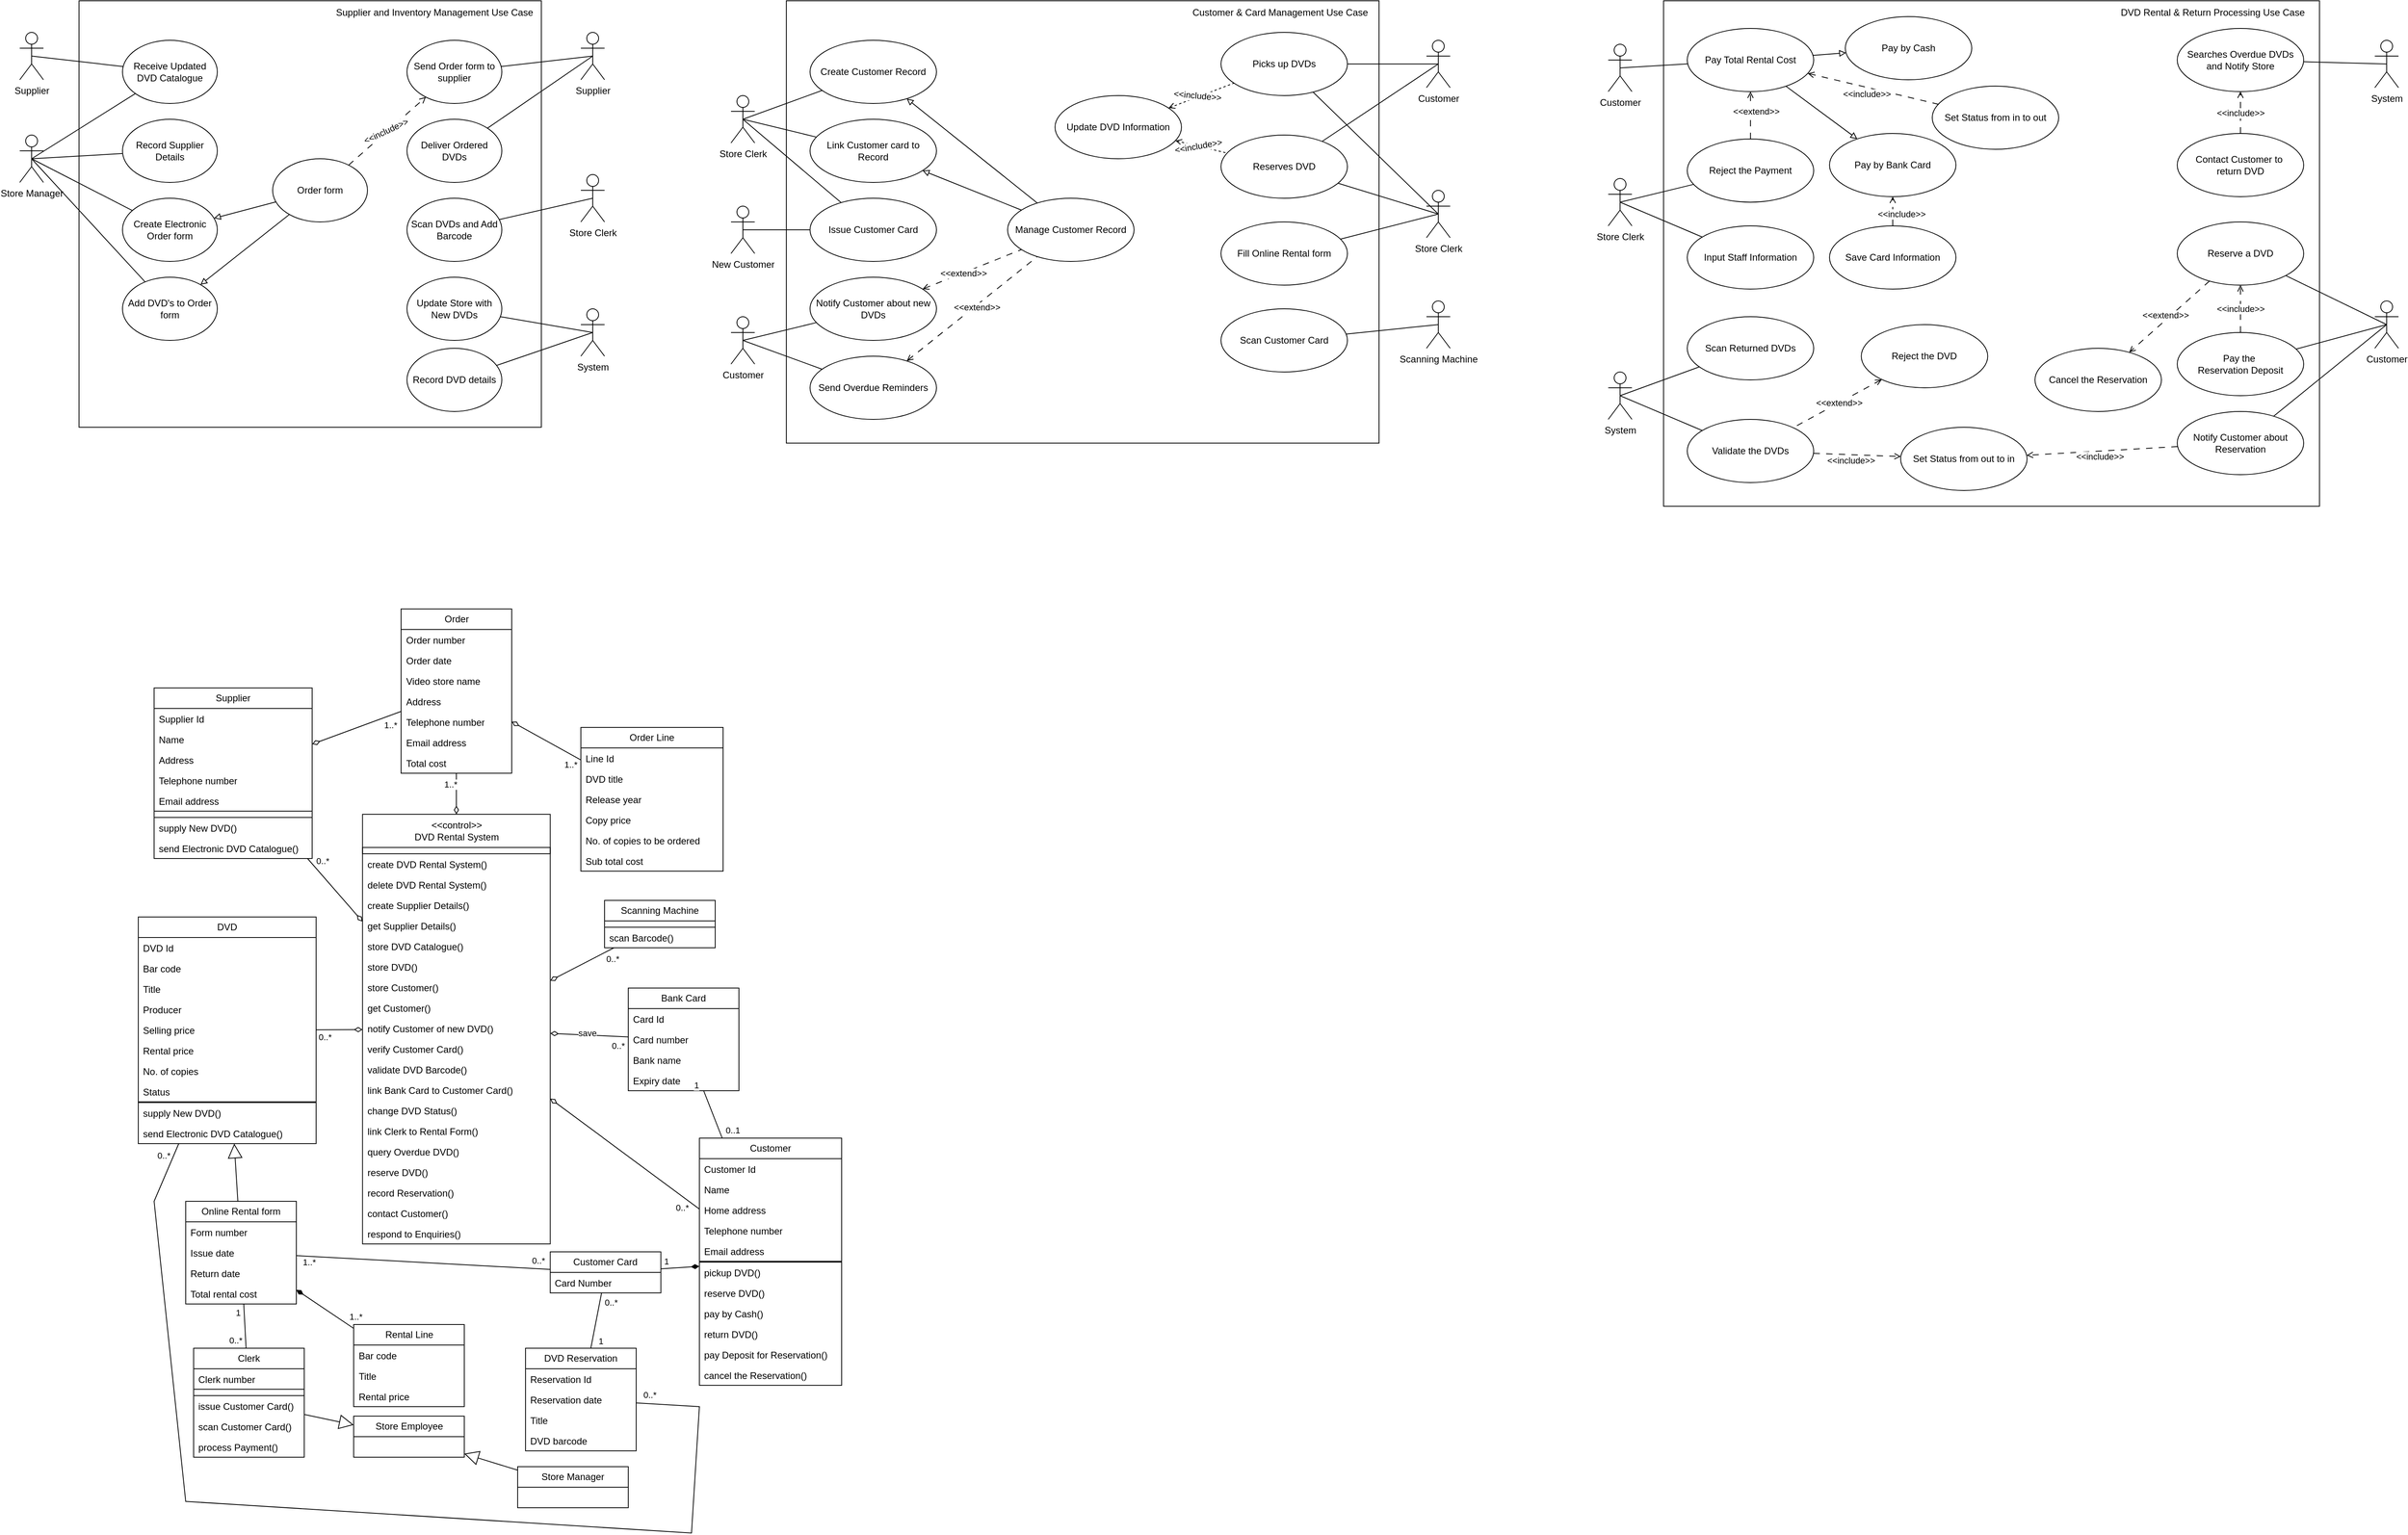 <mxfile version="25.0.1">
  <diagram name="Page-1" id="XQsmePTDNXDBbqG5IMZo">
    <mxGraphModel dx="438" dy="305" grid="1" gridSize="10" guides="1" tooltips="1" connect="1" arrows="1" fold="1" page="1" pageScale="1" pageWidth="850" pageHeight="1100" math="0" shadow="0">
      <root>
        <mxCell id="0" />
        <mxCell id="1" parent="0" />
        <mxCell id="57C1oMlFW1mBFjw35J5s-103" value="" style="rounded=0;whiteSpace=wrap;html=1;" parent="1" vertex="1">
          <mxGeometry x="2150" y="40" width="830" height="640" as="geometry" />
        </mxCell>
        <mxCell id="57C1oMlFW1mBFjw35J5s-3" value="" style="rounded=0;whiteSpace=wrap;html=1;" parent="1" vertex="1">
          <mxGeometry x="145" y="40" width="585" height="540" as="geometry" />
        </mxCell>
        <mxCell id="57C1oMlFW1mBFjw35J5s-4" value="&lt;span data-lucid-content=&quot;{&amp;quot;t&amp;quot;:&amp;quot;Receive Updated DVD Catalogue&amp;quot;,&amp;quot;m&amp;quot;:[]}&quot; data-lucid-type=&quot;application/vnd.lucid.text&quot;&gt;Receive Updated DVD Catalogue&lt;/span&gt;" style="ellipse;whiteSpace=wrap;html=1;" parent="1" vertex="1">
          <mxGeometry x="200" y="90" width="120" height="80" as="geometry" />
        </mxCell>
        <mxCell id="57C1oMlFW1mBFjw35J5s-7" style="rounded=0;orthogonalLoop=1;jettySize=auto;html=1;exitX=0.5;exitY=0.5;exitDx=0;exitDy=0;exitPerimeter=0;strokeColor=default;endArrow=none;endFill=0;" parent="1" source="57C1oMlFW1mBFjw35J5s-5" target="57C1oMlFW1mBFjw35J5s-4" edge="1">
          <mxGeometry relative="1" as="geometry" />
        </mxCell>
        <mxCell id="57C1oMlFW1mBFjw35J5s-5" value="Supplier" style="shape=umlActor;verticalLabelPosition=bottom;verticalAlign=top;html=1;outlineConnect=0;" parent="1" vertex="1">
          <mxGeometry x="70" y="80" width="30" height="60" as="geometry" />
        </mxCell>
        <UserObject label="&lt;span data-lucid-content=&quot;{&amp;quot;t&amp;quot;:&amp;quot;Record Supplier Details&amp;quot;,&amp;quot;m&amp;quot;:[]}&quot; data-lucid-type=&quot;application/vnd.lucid.text&quot;&gt;&lt;span&gt;Record Supplier Details&lt;/span&gt;&lt;/span&gt;" id="57C1oMlFW1mBFjw35J5s-9">
          <mxCell style="ellipse;whiteSpace=wrap;html=1;" parent="1" vertex="1">
            <mxGeometry x="200" y="190" width="120" height="80" as="geometry" />
          </mxCell>
        </UserObject>
        <UserObject label="&lt;span data-lucid-content=&quot;{&amp;quot;t&amp;quot;:&amp;quot;Create Electronic Order form&amp;quot;,&amp;quot;m&amp;quot;:[]}&quot; data-lucid-type=&quot;application/vnd.lucid.text&quot;&gt;Create Electronic Order form&lt;/span&gt;" id="57C1oMlFW1mBFjw35J5s-10">
          <mxCell style="ellipse;whiteSpace=wrap;html=1;" parent="1" vertex="1">
            <mxGeometry x="200" y="290" width="120" height="80" as="geometry" />
          </mxCell>
        </UserObject>
        <UserObject label="&lt;span data-lucid-content=&quot;{&amp;quot;t&amp;quot;:&amp;quot;Add DVD&#39;s to Order form&amp;quot;,&amp;quot;m&amp;quot;:[]}&quot; data-lucid-type=&quot;application/vnd.lucid.text&quot;&gt;Add DVD&#39;s to Order form&lt;/span&gt;" id="57C1oMlFW1mBFjw35J5s-11">
          <mxCell style="ellipse;whiteSpace=wrap;html=1;" parent="1" vertex="1">
            <mxGeometry x="200" y="390" width="120" height="80" as="geometry" />
          </mxCell>
        </UserObject>
        <mxCell id="57C1oMlFW1mBFjw35J5s-18" style="rounded=0;orthogonalLoop=1;jettySize=auto;html=1;endArrow=block;endFill=0;" parent="1" source="57C1oMlFW1mBFjw35J5s-12" target="57C1oMlFW1mBFjw35J5s-10" edge="1">
          <mxGeometry relative="1" as="geometry" />
        </mxCell>
        <UserObject label="&lt;span data-lucid-content=&quot;{&amp;quot;t&amp;quot;:&amp;quot;Order form&amp;quot;,&amp;quot;m&amp;quot;:[]}&quot; data-lucid-type=&quot;application/vnd.lucid.text&quot;&gt;Order form&lt;/span&gt;" id="57C1oMlFW1mBFjw35J5s-12">
          <mxCell style="ellipse;whiteSpace=wrap;html=1;" parent="1" vertex="1">
            <mxGeometry x="390" y="240" width="120" height="80" as="geometry" />
          </mxCell>
        </UserObject>
        <UserObject label="&lt;span data-lucid-content=&quot;{&amp;quot;t&amp;quot;:&amp;quot;Send Order form to supplier&amp;quot;,&amp;quot;m&amp;quot;:[]}&quot; data-lucid-type=&quot;application/vnd.lucid.text&quot;&gt;Send Order form to supplier&lt;/span&gt;" id="57C1oMlFW1mBFjw35J5s-13">
          <mxCell style="ellipse;whiteSpace=wrap;html=1;" parent="1" vertex="1">
            <mxGeometry x="560" y="90" width="120" height="80" as="geometry" />
          </mxCell>
        </UserObject>
        <UserObject label="&lt;span data-lucid-content=&quot;{&amp;quot;t&amp;quot;:&amp;quot;Deliver Ordered DVDs&amp;quot;,&amp;quot;m&amp;quot;:[]}&quot; data-lucid-type=&quot;application/vnd.lucid.text&quot;&gt;Deliver Ordered DVDs&lt;/span&gt;" id="57C1oMlFW1mBFjw35J5s-14">
          <mxCell style="ellipse;whiteSpace=wrap;html=1;" parent="1" vertex="1">
            <mxGeometry x="560" y="190" width="120" height="80" as="geometry" />
          </mxCell>
        </UserObject>
        <UserObject label="&lt;span data-lucid-content=&quot;{&amp;quot;t&amp;quot;:&amp;quot;Scan DVDs and Add Barcode&amp;quot;,&amp;quot;m&amp;quot;:[]}&quot; data-lucid-type=&quot;application/vnd.lucid.text&quot;&gt;Scan DVDs and Add Barcode&lt;/span&gt;" id="57C1oMlFW1mBFjw35J5s-15">
          <mxCell style="ellipse;whiteSpace=wrap;html=1;" parent="1" vertex="1">
            <mxGeometry x="560" y="290" width="120" height="80" as="geometry" />
          </mxCell>
        </UserObject>
        <UserObject label="&lt;span data-lucid-content=&quot;{&amp;quot;t&amp;quot;:&amp;quot;Update Store with New DVDs&amp;quot;,&amp;quot;m&amp;quot;:[]}&quot; data-lucid-type=&quot;application/vnd.lucid.text&quot;&gt;Update Store with New DVDs&lt;/span&gt;" id="57C1oMlFW1mBFjw35J5s-16">
          <mxCell style="ellipse;whiteSpace=wrap;html=1;" parent="1" vertex="1">
            <mxGeometry x="560" y="390" width="120" height="80" as="geometry" />
          </mxCell>
        </UserObject>
        <UserObject label="&lt;span data-lucid-content=&quot;{&amp;quot;t&amp;quot;:&amp;quot;Record DVD details&amp;quot;,&amp;quot;m&amp;quot;:[]}&quot; data-lucid-type=&quot;application/vnd.lucid.text&quot;&gt;Record DVD details&lt;/span&gt;" id="57C1oMlFW1mBFjw35J5s-17">
          <mxCell style="ellipse;whiteSpace=wrap;html=1;" parent="1" vertex="1">
            <mxGeometry x="560" y="480" width="120" height="80" as="geometry" />
          </mxCell>
        </UserObject>
        <mxCell id="57C1oMlFW1mBFjw35J5s-19" style="rounded=0;orthogonalLoop=1;jettySize=auto;html=1;endArrow=block;endFill=0;" parent="1" source="57C1oMlFW1mBFjw35J5s-12" target="57C1oMlFW1mBFjw35J5s-11" edge="1">
          <mxGeometry relative="1" as="geometry">
            <mxPoint x="404" y="305" as="sourcePoint" />
            <mxPoint x="326" y="325" as="targetPoint" />
          </mxGeometry>
        </mxCell>
        <mxCell id="57C1oMlFW1mBFjw35J5s-20" style="rounded=0;orthogonalLoop=1;jettySize=auto;html=1;endArrow=open;endFill=0;dashed=1;dashPattern=8 8;" parent="1" source="57C1oMlFW1mBFjw35J5s-12" target="57C1oMlFW1mBFjw35J5s-13" edge="1">
          <mxGeometry relative="1" as="geometry">
            <mxPoint x="404" y="305" as="sourcePoint" />
            <mxPoint x="326" y="325" as="targetPoint" />
          </mxGeometry>
        </mxCell>
        <mxCell id="57C1oMlFW1mBFjw35J5s-113" value="&amp;lt;&amp;lt;include&amp;gt;&amp;gt;" style="edgeLabel;html=1;align=center;verticalAlign=middle;resizable=0;points=[];rotation=-25;" parent="57C1oMlFW1mBFjw35J5s-20" vertex="1" connectable="0">
          <mxGeometry x="-0.052" y="1" relative="1" as="geometry">
            <mxPoint x="1" y="-2" as="offset" />
          </mxGeometry>
        </mxCell>
        <mxCell id="57C1oMlFW1mBFjw35J5s-21" value="Store Manager" style="shape=umlActor;verticalLabelPosition=bottom;verticalAlign=top;html=1;outlineConnect=0;" parent="1" vertex="1">
          <mxGeometry x="70" y="210" width="30" height="60" as="geometry" />
        </mxCell>
        <mxCell id="57C1oMlFW1mBFjw35J5s-22" style="rounded=0;orthogonalLoop=1;jettySize=auto;html=1;strokeColor=default;endArrow=none;endFill=0;exitX=0.5;exitY=0.5;exitDx=0;exitDy=0;exitPerimeter=0;" parent="1" source="57C1oMlFW1mBFjw35J5s-21" target="57C1oMlFW1mBFjw35J5s-4" edge="1">
          <mxGeometry relative="1" as="geometry">
            <mxPoint x="95" y="120" as="sourcePoint" />
            <mxPoint x="211" y="133" as="targetPoint" />
          </mxGeometry>
        </mxCell>
        <mxCell id="57C1oMlFW1mBFjw35J5s-23" style="rounded=0;orthogonalLoop=1;jettySize=auto;html=1;strokeColor=default;endArrow=none;endFill=0;exitX=0.5;exitY=0.5;exitDx=0;exitDy=0;exitPerimeter=0;" parent="1" source="57C1oMlFW1mBFjw35J5s-21" target="57C1oMlFW1mBFjw35J5s-9" edge="1">
          <mxGeometry relative="1" as="geometry">
            <mxPoint x="110" y="241" as="sourcePoint" />
            <mxPoint x="226" y="167" as="targetPoint" />
          </mxGeometry>
        </mxCell>
        <mxCell id="57C1oMlFW1mBFjw35J5s-24" style="rounded=0;orthogonalLoop=1;jettySize=auto;html=1;strokeColor=default;endArrow=none;endFill=0;exitX=0.5;exitY=0.5;exitDx=0;exitDy=0;exitPerimeter=0;" parent="1" source="57C1oMlFW1mBFjw35J5s-21" target="57C1oMlFW1mBFjw35J5s-10" edge="1">
          <mxGeometry relative="1" as="geometry">
            <mxPoint x="95" y="250" as="sourcePoint" />
            <mxPoint x="210" y="243" as="targetPoint" />
          </mxGeometry>
        </mxCell>
        <mxCell id="57C1oMlFW1mBFjw35J5s-25" style="rounded=0;orthogonalLoop=1;jettySize=auto;html=1;strokeColor=default;endArrow=none;endFill=0;exitX=0.5;exitY=0.5;exitDx=0;exitDy=0;exitPerimeter=0;" parent="1" source="57C1oMlFW1mBFjw35J5s-21" target="57C1oMlFW1mBFjw35J5s-11" edge="1">
          <mxGeometry relative="1" as="geometry">
            <mxPoint x="105" y="260" as="sourcePoint" />
            <mxPoint x="221" y="316" as="targetPoint" />
          </mxGeometry>
        </mxCell>
        <mxCell id="57C1oMlFW1mBFjw35J5s-26" value="Supplier" style="shape=umlActor;verticalLabelPosition=bottom;verticalAlign=top;html=1;outlineConnect=0;" parent="1" vertex="1">
          <mxGeometry x="780" y="80" width="30" height="60" as="geometry" />
        </mxCell>
        <mxCell id="57C1oMlFW1mBFjw35J5s-27" style="rounded=0;orthogonalLoop=1;jettySize=auto;html=1;strokeColor=default;endArrow=none;endFill=0;entryX=0.5;entryY=0.5;entryDx=0;entryDy=0;entryPerimeter=0;" parent="1" source="57C1oMlFW1mBFjw35J5s-13" target="57C1oMlFW1mBFjw35J5s-26" edge="1">
          <mxGeometry relative="1" as="geometry">
            <mxPoint x="95" y="120" as="sourcePoint" />
            <mxPoint x="211" y="133" as="targetPoint" />
          </mxGeometry>
        </mxCell>
        <mxCell id="57C1oMlFW1mBFjw35J5s-28" style="rounded=0;orthogonalLoop=1;jettySize=auto;html=1;strokeColor=default;endArrow=none;endFill=0;entryX=0.5;entryY=0.5;entryDx=0;entryDy=0;entryPerimeter=0;" parent="1" source="57C1oMlFW1mBFjw35J5s-14" target="57C1oMlFW1mBFjw35J5s-26" edge="1">
          <mxGeometry relative="1" as="geometry">
            <mxPoint x="689" y="132" as="sourcePoint" />
            <mxPoint x="775" y="120" as="targetPoint" />
          </mxGeometry>
        </mxCell>
        <mxCell id="57C1oMlFW1mBFjw35J5s-29" value="Store Clerk" style="shape=umlActor;verticalLabelPosition=bottom;verticalAlign=top;html=1;outlineConnect=0;" parent="1" vertex="1">
          <mxGeometry x="780" y="260" width="30" height="60" as="geometry" />
        </mxCell>
        <mxCell id="57C1oMlFW1mBFjw35J5s-30" style="rounded=0;orthogonalLoop=1;jettySize=auto;html=1;strokeColor=default;endArrow=none;endFill=0;entryX=0.5;entryY=0.5;entryDx=0;entryDy=0;entryPerimeter=0;" parent="1" source="57C1oMlFW1mBFjw35J5s-15" target="57C1oMlFW1mBFjw35J5s-29" edge="1">
          <mxGeometry relative="1" as="geometry">
            <mxPoint x="673" y="212" as="sourcePoint" />
            <mxPoint x="815" y="120" as="targetPoint" />
          </mxGeometry>
        </mxCell>
        <mxCell id="57C1oMlFW1mBFjw35J5s-31" value="System" style="shape=umlActor;verticalLabelPosition=bottom;verticalAlign=top;html=1;outlineConnect=0;" parent="1" vertex="1">
          <mxGeometry x="780" y="430" width="30" height="60" as="geometry" />
        </mxCell>
        <mxCell id="57C1oMlFW1mBFjw35J5s-32" style="rounded=0;orthogonalLoop=1;jettySize=auto;html=1;strokeColor=default;endArrow=none;endFill=0;entryX=0.5;entryY=0.5;entryDx=0;entryDy=0;entryPerimeter=0;" parent="1" source="57C1oMlFW1mBFjw35J5s-16" target="57C1oMlFW1mBFjw35J5s-31" edge="1">
          <mxGeometry relative="1" as="geometry">
            <mxPoint x="687" y="327" as="sourcePoint" />
            <mxPoint x="805" y="300" as="targetPoint" />
          </mxGeometry>
        </mxCell>
        <mxCell id="57C1oMlFW1mBFjw35J5s-33" style="rounded=0;orthogonalLoop=1;jettySize=auto;html=1;strokeColor=default;endArrow=none;endFill=0;entryX=0.5;entryY=0.5;entryDx=0;entryDy=0;entryPerimeter=0;" parent="1" source="57C1oMlFW1mBFjw35J5s-17" target="57C1oMlFW1mBFjw35J5s-31" edge="1">
          <mxGeometry relative="1" as="geometry">
            <mxPoint x="688" y="450" as="sourcePoint" />
            <mxPoint x="805" y="470" as="targetPoint" />
          </mxGeometry>
        </mxCell>
        <mxCell id="57C1oMlFW1mBFjw35J5s-34" value="&lt;span data-lucid-content=&quot;{&amp;quot;t&amp;quot;:&amp;quot;Supplier and Inventory Management Use Case&amp;quot;,&amp;quot;m&amp;quot;:[{&amp;quot;s&amp;quot;:0,&amp;quot;n&amp;quot;:&amp;quot;a&amp;quot;,&amp;quot;v&amp;quot;:&amp;quot;right&amp;quot;},{&amp;quot;s&amp;quot;:0,&amp;quot;n&amp;quot;:&amp;quot;c&amp;quot;,&amp;quot;v&amp;quot;:&amp;quot;#000000&amp;quot;,&amp;quot;e&amp;quot;:42},{&amp;quot;s&amp;quot;:0,&amp;quot;n&amp;quot;:&amp;quot;fsp&amp;quot;,&amp;quot;v&amp;quot;:&amp;quot;ss_presetShapeStyle1_textStyle&amp;quot;,&amp;quot;e&amp;quot;:42},{&amp;quot;s&amp;quot;:0,&amp;quot;n&amp;quot;:&amp;quot;s&amp;quot;,&amp;quot;v&amp;quot;:22.444,&amp;quot;e&amp;quot;:42}]}&quot; data-lucid-type=&quot;application/vnd.lucid.text&quot;&gt;&lt;span&gt;Supplier and Inventory Management Use Case&lt;/span&gt;&lt;/span&gt;" style="text;html=1;align=center;verticalAlign=middle;whiteSpace=wrap;rounded=0;fontSize=12;" parent="1" vertex="1">
          <mxGeometry x="460" y="40" width="270" height="30" as="geometry" />
        </mxCell>
        <mxCell id="57C1oMlFW1mBFjw35J5s-35" value="" style="rounded=0;whiteSpace=wrap;html=1;" parent="1" vertex="1">
          <mxGeometry x="1040" y="40" width="750" height="560" as="geometry" />
        </mxCell>
        <mxCell id="57C1oMlFW1mBFjw35J5s-36" value="Customer &amp;amp; Card Management Use Case" style="text;html=1;align=center;verticalAlign=middle;whiteSpace=wrap;rounded=0;fontSize=12;" parent="1" vertex="1">
          <mxGeometry x="1530" y="40" width="270" height="30" as="geometry" />
        </mxCell>
        <mxCell id="57C1oMlFW1mBFjw35J5s-37" value="Store Clerk" style="shape=umlActor;verticalLabelPosition=bottom;verticalAlign=top;html=1;outlineConnect=0;" parent="1" vertex="1">
          <mxGeometry x="970" y="160" width="30" height="60" as="geometry" />
        </mxCell>
        <mxCell id="57C1oMlFW1mBFjw35J5s-38" style="rounded=0;orthogonalLoop=1;jettySize=auto;html=1;strokeColor=default;endArrow=none;endFill=0;entryX=0.5;entryY=0.5;entryDx=0;entryDy=0;entryPerimeter=0;" parent="1" source="57C1oMlFW1mBFjw35J5s-39" target="57C1oMlFW1mBFjw35J5s-37" edge="1">
          <mxGeometry relative="1" as="geometry">
            <mxPoint x="970" y="210" as="sourcePoint" />
            <mxPoint x="805" y="120" as="targetPoint" />
          </mxGeometry>
        </mxCell>
        <UserObject label="&lt;span data-lucid-content=&quot;{&amp;quot;t&amp;quot;:&amp;quot;Create Customer Record&amp;quot;,&amp;quot;m&amp;quot;:[]}&quot; data-lucid-type=&quot;application/vnd.lucid.text&quot;&gt;Create Customer Record&lt;/span&gt;" id="57C1oMlFW1mBFjw35J5s-39">
          <mxCell style="ellipse;whiteSpace=wrap;html=1;" parent="1" vertex="1">
            <mxGeometry x="1070" y="90" width="160" height="80" as="geometry" />
          </mxCell>
        </UserObject>
        <UserObject label="&lt;span data-lucid-content=&quot;{&amp;quot;t&amp;quot;:&amp;quot;Link Customer card to Record&amp;quot;,&amp;quot;m&amp;quot;:[]}&quot; data-lucid-type=&quot;application/vnd.lucid.text&quot;&gt;Link Customer card to Record&lt;/span&gt;" id="57C1oMlFW1mBFjw35J5s-40">
          <mxCell style="ellipse;whiteSpace=wrap;html=1;" parent="1" vertex="1">
            <mxGeometry x="1070" y="190" width="160" height="80" as="geometry" />
          </mxCell>
        </UserObject>
        <UserObject label="&lt;span data-lucid-content=&quot;{&amp;quot;t&amp;quot;:&amp;quot;Issue Customer Card&amp;quot;,&amp;quot;m&amp;quot;:[]}&quot; data-lucid-type=&quot;application/vnd.lucid.text&quot;&gt;Issue Customer Card&lt;/span&gt;" id="57C1oMlFW1mBFjw35J5s-41">
          <mxCell style="ellipse;whiteSpace=wrap;html=1;" parent="1" vertex="1">
            <mxGeometry x="1070" y="290" width="160" height="80" as="geometry" />
          </mxCell>
        </UserObject>
        <UserObject label="&lt;span data-lucid-content=&quot;{&amp;quot;t&amp;quot;:&amp;quot;Notify Customer about new DVDs&amp;quot;,&amp;quot;m&amp;quot;:[]}&quot; data-lucid-type=&quot;application/vnd.lucid.text&quot;&gt;Notify Customer about new DVDs&lt;/span&gt;" id="57C1oMlFW1mBFjw35J5s-42">
          <mxCell style="ellipse;whiteSpace=wrap;html=1;" parent="1" vertex="1">
            <mxGeometry x="1070" y="390" width="160" height="80" as="geometry" />
          </mxCell>
        </UserObject>
        <UserObject label="&lt;span data-lucid-content=&quot;{&amp;quot;t&amp;quot;:&amp;quot;Send Overdue Reminders&amp;quot;,&amp;quot;m&amp;quot;:[]}&quot; data-lucid-type=&quot;application/vnd.lucid.text&quot;&gt;Send Overdue Reminders&lt;/span&gt;" id="57C1oMlFW1mBFjw35J5s-43">
          <mxCell style="ellipse;whiteSpace=wrap;html=1;" parent="1" vertex="1">
            <mxGeometry x="1070" y="490" width="160" height="80" as="geometry" />
          </mxCell>
        </UserObject>
        <UserObject label="&lt;span data-lucid-content=&quot;{&amp;quot;t&amp;quot;:&amp;quot;Manage Customer Record&amp;quot;,&amp;quot;m&amp;quot;:[]}&quot; data-lucid-type=&quot;application/vnd.lucid.text&quot;&gt;Manage Customer Record&lt;/span&gt;" id="57C1oMlFW1mBFjw35J5s-44">
          <mxCell style="ellipse;whiteSpace=wrap;html=1;" parent="1" vertex="1">
            <mxGeometry x="1320" y="290" width="160" height="80" as="geometry" />
          </mxCell>
        </UserObject>
        <UserObject label="&lt;span data-lucid-content=&quot;{&amp;quot;t&amp;quot;:&amp;quot;DVD Information&amp;quot;,&amp;quot;m&amp;quot;:[]}&quot; data-lucid-type=&quot;application/vnd.lucid.text&quot;&gt;Update DVD Information&lt;/span&gt;" id="57C1oMlFW1mBFjw35J5s-45">
          <mxCell style="ellipse;whiteSpace=wrap;html=1;" parent="1" vertex="1">
            <mxGeometry x="1380" y="160" width="160" height="80" as="geometry" />
          </mxCell>
        </UserObject>
        <UserObject label="&lt;span data-lucid-content=&quot;{&amp;quot;t&amp;quot;:&amp;quot;Picks up DVDs&amp;quot;,&amp;quot;m&amp;quot;:[]}&quot; data-lucid-type=&quot;application/vnd.lucid.text&quot;&gt;Picks up DVDs&lt;/span&gt;" id="57C1oMlFW1mBFjw35J5s-46">
          <mxCell style="ellipse;whiteSpace=wrap;html=1;" parent="1" vertex="1">
            <mxGeometry x="1590" y="80" width="160" height="80" as="geometry" />
          </mxCell>
        </UserObject>
        <UserObject label="&lt;span data-lucid-content=&quot;{&amp;quot;t&amp;quot;:&amp;quot;Picks up DVDs&amp;quot;,&amp;quot;m&amp;quot;:[]}&quot; data-lucid-type=&quot;application/vnd.lucid.text&quot;&gt;Reserves DVD&lt;/span&gt;" id="57C1oMlFW1mBFjw35J5s-47">
          <mxCell style="ellipse;whiteSpace=wrap;html=1;" parent="1" vertex="1">
            <mxGeometry x="1590" y="210" width="160" height="80" as="geometry" />
          </mxCell>
        </UserObject>
        <mxCell id="57C1oMlFW1mBFjw35J5s-48" style="rounded=0;orthogonalLoop=1;jettySize=auto;html=1;strokeColor=default;endArrow=none;endFill=0;dashed=1;startArrow=open;startFill=0;" parent="1" source="57C1oMlFW1mBFjw35J5s-45" target="57C1oMlFW1mBFjw35J5s-46" edge="1">
          <mxGeometry relative="1" as="geometry">
            <mxPoint x="1082" y="131" as="sourcePoint" />
            <mxPoint x="995" y="120" as="targetPoint" />
          </mxGeometry>
        </mxCell>
        <mxCell id="57C1oMlFW1mBFjw35J5s-49" value="&amp;lt;&amp;lt;include&amp;gt;&amp;gt;" style="edgeLabel;html=1;align=center;verticalAlign=middle;resizable=0;points=[];rotation=5;" parent="57C1oMlFW1mBFjw35J5s-48" vertex="1" connectable="0">
          <mxGeometry x="0.475" y="-1" relative="1" as="geometry">
            <mxPoint x="-25" y="6" as="offset" />
          </mxGeometry>
        </mxCell>
        <mxCell id="57C1oMlFW1mBFjw35J5s-51" style="rounded=0;orthogonalLoop=1;jettySize=auto;html=1;strokeColor=default;endArrow=none;endFill=0;dashed=1;startArrow=open;startFill=0;" parent="1" source="57C1oMlFW1mBFjw35J5s-45" target="57C1oMlFW1mBFjw35J5s-47" edge="1">
          <mxGeometry relative="1" as="geometry">
            <mxPoint x="1534" y="186" as="sourcePoint" />
            <mxPoint x="1616" y="154" as="targetPoint" />
          </mxGeometry>
        </mxCell>
        <mxCell id="57C1oMlFW1mBFjw35J5s-52" value="&amp;lt;&amp;lt;include&amp;gt;&amp;gt;" style="edgeLabel;html=1;align=center;verticalAlign=middle;resizable=0;points=[];rotation=-10;" parent="57C1oMlFW1mBFjw35J5s-51" vertex="1" connectable="0">
          <mxGeometry x="0.475" y="-1" relative="1" as="geometry">
            <mxPoint x="-20" y="-6" as="offset" />
          </mxGeometry>
        </mxCell>
        <mxCell id="57C1oMlFW1mBFjw35J5s-53" style="rounded=0;orthogonalLoop=1;jettySize=auto;html=1;strokeColor=default;endArrow=block;endFill=0;strokeWidth=1;" parent="1" source="57C1oMlFW1mBFjw35J5s-44" target="57C1oMlFW1mBFjw35J5s-39" edge="1">
          <mxGeometry relative="1" as="geometry">
            <mxPoint x="1082" y="131" as="sourcePoint" />
            <mxPoint x="995" y="120" as="targetPoint" />
          </mxGeometry>
        </mxCell>
        <mxCell id="57C1oMlFW1mBFjw35J5s-54" style="rounded=0;orthogonalLoop=1;jettySize=auto;html=1;strokeColor=default;endArrow=block;endFill=0;" parent="1" source="57C1oMlFW1mBFjw35J5s-44" target="57C1oMlFW1mBFjw35J5s-40" edge="1">
          <mxGeometry relative="1" as="geometry">
            <mxPoint x="1368" y="306" as="sourcePoint" />
            <mxPoint x="1202" y="174" as="targetPoint" />
          </mxGeometry>
        </mxCell>
        <mxCell id="57C1oMlFW1mBFjw35J5s-55" style="rounded=0;orthogonalLoop=1;jettySize=auto;html=1;strokeColor=default;endArrow=none;endFill=0;dashed=1;dashPattern=8 8;startArrow=open;startFill=0;" parent="1" source="57C1oMlFW1mBFjw35J5s-42" target="57C1oMlFW1mBFjw35J5s-44" edge="1">
          <mxGeometry relative="1" as="geometry">
            <mxPoint x="1348" y="315" as="sourcePoint" />
            <mxPoint x="1222" y="265" as="targetPoint" />
          </mxGeometry>
        </mxCell>
        <mxCell id="57C1oMlFW1mBFjw35J5s-57" value="&amp;lt;&amp;lt;extend&amp;gt;&amp;gt;" style="edgeLabel;html=1;align=center;verticalAlign=middle;resizable=0;points=[];" parent="57C1oMlFW1mBFjw35J5s-55" vertex="1" connectable="0">
          <mxGeometry x="-0.144" y="-3" relative="1" as="geometry">
            <mxPoint x="-3" y="-2" as="offset" />
          </mxGeometry>
        </mxCell>
        <mxCell id="57C1oMlFW1mBFjw35J5s-56" style="rounded=0;orthogonalLoop=1;jettySize=auto;html=1;strokeColor=default;endArrow=none;endFill=0;dashed=1;dashPattern=8 8;startArrow=open;startFill=0;" parent="1" source="57C1oMlFW1mBFjw35J5s-43" target="57C1oMlFW1mBFjw35J5s-44" edge="1">
          <mxGeometry relative="1" as="geometry">
            <mxPoint x="1222" y="415" as="sourcePoint" />
            <mxPoint x="1347" y="365" as="targetPoint" />
          </mxGeometry>
        </mxCell>
        <mxCell id="57C1oMlFW1mBFjw35J5s-58" value="&amp;lt;&amp;lt;extend&amp;gt;&amp;gt;" style="edgeLabel;html=1;align=center;verticalAlign=middle;resizable=0;points=[];" parent="57C1oMlFW1mBFjw35J5s-56" vertex="1" connectable="0">
          <mxGeometry x="-0.001" y="-3" relative="1" as="geometry">
            <mxPoint x="4" y="-5" as="offset" />
          </mxGeometry>
        </mxCell>
        <mxCell id="57C1oMlFW1mBFjw35J5s-59" value="New Customer" style="shape=umlActor;verticalLabelPosition=bottom;verticalAlign=top;html=1;outlineConnect=0;" parent="1" vertex="1">
          <mxGeometry x="970" y="300" width="30" height="60" as="geometry" />
        </mxCell>
        <mxCell id="57C1oMlFW1mBFjw35J5s-60" style="rounded=0;orthogonalLoop=1;jettySize=auto;html=1;strokeColor=default;endArrow=none;endFill=0;entryX=0.5;entryY=0.5;entryDx=0;entryDy=0;entryPerimeter=0;" parent="1" source="57C1oMlFW1mBFjw35J5s-40" target="57C1oMlFW1mBFjw35J5s-37" edge="1">
          <mxGeometry relative="1" as="geometry">
            <mxPoint x="1082" y="131" as="sourcePoint" />
            <mxPoint x="995" y="120" as="targetPoint" />
          </mxGeometry>
        </mxCell>
        <mxCell id="57C1oMlFW1mBFjw35J5s-61" style="rounded=0;orthogonalLoop=1;jettySize=auto;html=1;strokeColor=default;endArrow=none;endFill=0;entryX=0.5;entryY=0.5;entryDx=0;entryDy=0;entryPerimeter=0;" parent="1" source="57C1oMlFW1mBFjw35J5s-41" target="57C1oMlFW1mBFjw35J5s-37" edge="1">
          <mxGeometry relative="1" as="geometry">
            <mxPoint x="1114" y="207" as="sourcePoint" />
            <mxPoint x="1005" y="130" as="targetPoint" />
          </mxGeometry>
        </mxCell>
        <mxCell id="57C1oMlFW1mBFjw35J5s-62" style="rounded=0;orthogonalLoop=1;jettySize=auto;html=1;strokeColor=default;endArrow=none;endFill=0;entryX=0.5;entryY=0.5;entryDx=0;entryDy=0;entryPerimeter=0;" parent="1" source="57C1oMlFW1mBFjw35J5s-41" target="57C1oMlFW1mBFjw35J5s-59" edge="1">
          <mxGeometry relative="1" as="geometry">
            <mxPoint x="1132" y="303" as="sourcePoint" />
            <mxPoint x="995" y="120" as="targetPoint" />
          </mxGeometry>
        </mxCell>
        <mxCell id="57C1oMlFW1mBFjw35J5s-63" value="Customer" style="shape=umlActor;verticalLabelPosition=bottom;verticalAlign=top;html=1;outlineConnect=0;" parent="1" vertex="1">
          <mxGeometry x="970" y="440" width="30" height="60" as="geometry" />
        </mxCell>
        <mxCell id="57C1oMlFW1mBFjw35J5s-65" style="rounded=0;orthogonalLoop=1;jettySize=auto;html=1;strokeColor=default;endArrow=none;endFill=0;entryX=0.5;entryY=0.5;entryDx=0;entryDy=0;entryPerimeter=0;" parent="1" source="57C1oMlFW1mBFjw35J5s-42" target="57C1oMlFW1mBFjw35J5s-63" edge="1">
          <mxGeometry relative="1" as="geometry">
            <mxPoint x="1080" y="340" as="sourcePoint" />
            <mxPoint x="995" y="340" as="targetPoint" />
          </mxGeometry>
        </mxCell>
        <mxCell id="57C1oMlFW1mBFjw35J5s-66" style="rounded=0;orthogonalLoop=1;jettySize=auto;html=1;strokeColor=default;endArrow=none;endFill=0;entryX=0.5;entryY=0.5;entryDx=0;entryDy=0;entryPerimeter=0;" parent="1" source="57C1oMlFW1mBFjw35J5s-43" target="57C1oMlFW1mBFjw35J5s-63" edge="1">
          <mxGeometry relative="1" as="geometry">
            <mxPoint x="1085" y="454" as="sourcePoint" />
            <mxPoint x="995" y="470" as="targetPoint" />
          </mxGeometry>
        </mxCell>
        <mxCell id="57C1oMlFW1mBFjw35J5s-67" value="Customer" style="shape=umlActor;verticalLabelPosition=bottom;verticalAlign=top;html=1;outlineConnect=0;" parent="1" vertex="1">
          <mxGeometry x="1850" y="90" width="30" height="60" as="geometry" />
        </mxCell>
        <mxCell id="57C1oMlFW1mBFjw35J5s-69" value="Store Clerk" style="shape=umlActor;verticalLabelPosition=bottom;verticalAlign=top;html=1;outlineConnect=0;" parent="1" vertex="1">
          <mxGeometry x="1850" y="280" width="30" height="60" as="geometry" />
        </mxCell>
        <mxCell id="57C1oMlFW1mBFjw35J5s-70" style="rounded=0;orthogonalLoop=1;jettySize=auto;html=1;strokeColor=default;endArrow=none;endFill=0;strokeWidth=1;entryX=0.5;entryY=0.5;entryDx=0;entryDy=0;entryPerimeter=0;" parent="1" source="57C1oMlFW1mBFjw35J5s-46" target="57C1oMlFW1mBFjw35J5s-69" edge="1">
          <mxGeometry relative="1" as="geometry">
            <mxPoint x="1368" y="306" as="sourcePoint" />
            <mxPoint x="1202" y="174" as="targetPoint" />
          </mxGeometry>
        </mxCell>
        <mxCell id="57C1oMlFW1mBFjw35J5s-71" style="rounded=0;orthogonalLoop=1;jettySize=auto;html=1;strokeColor=default;endArrow=none;endFill=0;strokeWidth=1;entryX=0.5;entryY=0.5;entryDx=0;entryDy=0;entryPerimeter=0;" parent="1" source="57C1oMlFW1mBFjw35J5s-47" target="57C1oMlFW1mBFjw35J5s-69" edge="1">
          <mxGeometry relative="1" as="geometry">
            <mxPoint x="1730" y="161" as="sourcePoint" />
            <mxPoint x="1875" y="250" as="targetPoint" />
          </mxGeometry>
        </mxCell>
        <mxCell id="57C1oMlFW1mBFjw35J5s-72" style="rounded=0;orthogonalLoop=1;jettySize=auto;html=1;strokeColor=default;endArrow=none;endFill=0;strokeWidth=1;entryX=0.5;entryY=0.5;entryDx=0;entryDy=0;entryPerimeter=0;" parent="1" source="57C1oMlFW1mBFjw35J5s-46" target="57C1oMlFW1mBFjw35J5s-67" edge="1">
          <mxGeometry relative="1" as="geometry">
            <mxPoint x="1760" y="256" as="sourcePoint" />
            <mxPoint x="1875" y="250" as="targetPoint" />
          </mxGeometry>
        </mxCell>
        <mxCell id="57C1oMlFW1mBFjw35J5s-73" style="rounded=0;orthogonalLoop=1;jettySize=auto;html=1;strokeColor=default;endArrow=none;endFill=0;strokeWidth=1;entryX=0.5;entryY=0.5;entryDx=0;entryDy=0;entryPerimeter=0;" parent="1" source="57C1oMlFW1mBFjw35J5s-47" target="57C1oMlFW1mBFjw35J5s-67" edge="1">
          <mxGeometry relative="1" as="geometry">
            <mxPoint x="1758" y="138" as="sourcePoint" />
            <mxPoint x="1875" y="150" as="targetPoint" />
          </mxGeometry>
        </mxCell>
        <UserObject label="&lt;span data-lucid-content=&quot;{&amp;quot;t&amp;quot;:&amp;quot;Picks up DVDs&amp;quot;,&amp;quot;m&amp;quot;:[]}&quot; data-lucid-type=&quot;application/vnd.lucid.text&quot;&gt;Fill Online Rental form&lt;/span&gt;" id="57C1oMlFW1mBFjw35J5s-75">
          <mxCell style="ellipse;whiteSpace=wrap;html=1;" parent="1" vertex="1">
            <mxGeometry x="1590" y="320" width="160" height="80" as="geometry" />
          </mxCell>
        </UserObject>
        <mxCell id="57C1oMlFW1mBFjw35J5s-76" style="rounded=0;orthogonalLoop=1;jettySize=auto;html=1;strokeColor=default;endArrow=none;endFill=0;strokeWidth=1;entryX=0.5;entryY=0.5;entryDx=0;entryDy=0;entryPerimeter=0;" parent="1" source="57C1oMlFW1mBFjw35J5s-75" target="57C1oMlFW1mBFjw35J5s-69" edge="1">
          <mxGeometry relative="1" as="geometry">
            <mxPoint x="1760" y="260" as="sourcePoint" />
            <mxPoint x="1875" y="260" as="targetPoint" />
          </mxGeometry>
        </mxCell>
        <UserObject label="&lt;span data-lucid-content=&quot;{&amp;quot;t&amp;quot;:&amp;quot;Picks up DVDs&amp;quot;,&amp;quot;m&amp;quot;:[]}&quot; data-lucid-type=&quot;application/vnd.lucid.text&quot;&gt;Scan Customer Card&lt;/span&gt;" id="57C1oMlFW1mBFjw35J5s-78">
          <mxCell style="ellipse;whiteSpace=wrap;html=1;" parent="1" vertex="1">
            <mxGeometry x="1590" y="430" width="160" height="80" as="geometry" />
          </mxCell>
        </UserObject>
        <mxCell id="57C1oMlFW1mBFjw35J5s-80" value="Scanning Machine" style="shape=umlActor;verticalLabelPosition=bottom;verticalAlign=top;html=1;outlineConnect=0;" parent="1" vertex="1">
          <mxGeometry x="1850" y="420" width="30" height="60" as="geometry" />
        </mxCell>
        <mxCell id="57C1oMlFW1mBFjw35J5s-81" style="rounded=0;orthogonalLoop=1;jettySize=auto;html=1;strokeColor=default;endArrow=none;endFill=0;strokeWidth=1;entryX=0.5;entryY=0.5;entryDx=0;entryDy=0;entryPerimeter=0;" parent="1" source="57C1oMlFW1mBFjw35J5s-78" target="57C1oMlFW1mBFjw35J5s-80" edge="1">
          <mxGeometry relative="1" as="geometry">
            <mxPoint x="1745" y="367" as="sourcePoint" />
            <mxPoint x="1875" y="320" as="targetPoint" />
          </mxGeometry>
        </mxCell>
        <UserObject label="&lt;span data-lucid-content=&quot;{&amp;quot;t&amp;quot;:&amp;quot;Picks up DVDs&amp;quot;,&amp;quot;m&amp;quot;:[]}&quot; data-lucid-type=&quot;application/vnd.lucid.text&quot;&gt;Pay Total Rental Cost&lt;/span&gt;" id="57C1oMlFW1mBFjw35J5s-83">
          <mxCell style="ellipse;whiteSpace=wrap;html=1;" parent="1" vertex="1">
            <mxGeometry x="2180" y="75" width="160" height="80" as="geometry" />
          </mxCell>
        </UserObject>
        <UserObject label="&lt;span data-lucid-content=&quot;{&amp;quot;t&amp;quot;:&amp;quot;Picks up DVDs&amp;quot;,&amp;quot;m&amp;quot;:[]}&quot; data-lucid-type=&quot;application/vnd.lucid.text&quot;&gt;Pay by Bank Card&lt;/span&gt;" id="57C1oMlFW1mBFjw35J5s-84">
          <mxCell style="ellipse;whiteSpace=wrap;html=1;" parent="1" vertex="1">
            <mxGeometry x="2360" y="208" width="160" height="80" as="geometry" />
          </mxCell>
        </UserObject>
        <UserObject label="Pay by Cash" id="57C1oMlFW1mBFjw35J5s-85">
          <mxCell style="ellipse;whiteSpace=wrap;html=1;" parent="1" vertex="1">
            <mxGeometry x="2380" y="60" width="160" height="80" as="geometry" />
          </mxCell>
        </UserObject>
        <mxCell id="57C1oMlFW1mBFjw35J5s-86" style="rounded=0;orthogonalLoop=1;jettySize=auto;html=1;strokeColor=default;endArrow=none;endFill=0;strokeWidth=1;startArrow=block;startFill=0;" parent="1" source="57C1oMlFW1mBFjw35J5s-84" target="57C1oMlFW1mBFjw35J5s-83" edge="1">
          <mxGeometry relative="1" as="geometry">
            <mxPoint x="2548.21" y="317" as="sourcePoint" />
            <mxPoint x="2360.003" y="191.575" as="targetPoint" />
          </mxGeometry>
        </mxCell>
        <mxCell id="57C1oMlFW1mBFjw35J5s-87" style="rounded=0;orthogonalLoop=1;jettySize=auto;html=1;strokeColor=default;endArrow=none;endFill=0;strokeWidth=1;startArrow=block;startFill=0;" parent="1" source="57C1oMlFW1mBFjw35J5s-85" target="57C1oMlFW1mBFjw35J5s-83" edge="1">
          <mxGeometry relative="1" as="geometry">
            <mxPoint x="2317" y="377" as="sourcePoint" />
            <mxPoint x="2363" y="393" as="targetPoint" />
          </mxGeometry>
        </mxCell>
        <mxCell id="57C1oMlFW1mBFjw35J5s-88" value="Customer" style="shape=umlActor;verticalLabelPosition=bottom;verticalAlign=top;html=1;outlineConnect=0;" parent="1" vertex="1">
          <mxGeometry x="2080" y="95" width="30" height="60" as="geometry" />
        </mxCell>
        <mxCell id="57C1oMlFW1mBFjw35J5s-89" style="rounded=0;orthogonalLoop=1;jettySize=auto;html=1;strokeColor=default;endArrow=none;endFill=0;strokeWidth=1;entryX=0.5;entryY=0.5;entryDx=0;entryDy=0;entryPerimeter=0;" parent="1" source="57C1oMlFW1mBFjw35J5s-83" target="57C1oMlFW1mBFjw35J5s-88" edge="1">
          <mxGeometry relative="1" as="geometry">
            <mxPoint x="2518" y="267" as="sourcePoint" />
            <mxPoint x="2635" y="255" as="targetPoint" />
          </mxGeometry>
        </mxCell>
        <UserObject label="&lt;span data-lucid-content=&quot;{&amp;quot;t&amp;quot;:&amp;quot;Picks up DVDs&amp;quot;,&amp;quot;m&amp;quot;:[]}&quot; data-lucid-type=&quot;application/vnd.lucid.text&quot;&gt;Save Card Information&lt;/span&gt;" id="57C1oMlFW1mBFjw35J5s-90">
          <mxCell style="ellipse;whiteSpace=wrap;html=1;" parent="1" vertex="1">
            <mxGeometry x="2360" y="325" width="160" height="80" as="geometry" />
          </mxCell>
        </UserObject>
        <UserObject label="&lt;span data-lucid-content=&quot;{&amp;quot;t&amp;quot;:&amp;quot;Picks up DVDs&amp;quot;,&amp;quot;m&amp;quot;:[]}&quot; data-lucid-type=&quot;application/vnd.lucid.text&quot;&gt;Reject the Payment&lt;/span&gt;" id="57C1oMlFW1mBFjw35J5s-92">
          <mxCell style="ellipse;whiteSpace=wrap;html=1;" parent="1" vertex="1">
            <mxGeometry x="2180" y="215" width="160" height="80" as="geometry" />
          </mxCell>
        </UserObject>
        <mxCell id="57C1oMlFW1mBFjw35J5s-93" style="rounded=0;orthogonalLoop=1;jettySize=auto;html=1;strokeColor=default;endArrow=open;endFill=0;dashed=1;dashPattern=8 8;" parent="1" source="57C1oMlFW1mBFjw35J5s-92" target="57C1oMlFW1mBFjw35J5s-83" edge="1">
          <mxGeometry relative="1" as="geometry">
            <mxPoint x="1792" y="11" as="sourcePoint" />
            <mxPoint x="1957" y="-121" as="targetPoint" />
          </mxGeometry>
        </mxCell>
        <mxCell id="57C1oMlFW1mBFjw35J5s-94" value="&amp;lt;&amp;lt;extend&amp;gt;&amp;gt;" style="edgeLabel;html=1;align=center;verticalAlign=middle;resizable=0;points=[];" parent="57C1oMlFW1mBFjw35J5s-93" vertex="1" connectable="0">
          <mxGeometry x="-0.001" y="-3" relative="1" as="geometry">
            <mxPoint x="4" y="-5" as="offset" />
          </mxGeometry>
        </mxCell>
        <mxCell id="57C1oMlFW1mBFjw35J5s-96" style="rounded=0;orthogonalLoop=1;jettySize=auto;html=1;strokeColor=default;endArrow=open;endFill=0;dashed=1;dashPattern=8 8;" parent="1" source="57C1oMlFW1mBFjw35J5s-90" target="57C1oMlFW1mBFjw35J5s-84" edge="1">
          <mxGeometry relative="1" as="geometry">
            <mxPoint x="2192.21" y="181" as="sourcePoint" />
            <mxPoint x="2358.21" y="49" as="targetPoint" />
          </mxGeometry>
        </mxCell>
        <mxCell id="57C1oMlFW1mBFjw35J5s-97" value="&amp;lt;&amp;lt;include&amp;gt;&amp;gt;" style="edgeLabel;html=1;align=center;verticalAlign=middle;resizable=0;points=[];" parent="57C1oMlFW1mBFjw35J5s-96" vertex="1" connectable="0">
          <mxGeometry x="-0.001" y="-3" relative="1" as="geometry">
            <mxPoint x="8" y="3" as="offset" />
          </mxGeometry>
        </mxCell>
        <mxCell id="57C1oMlFW1mBFjw35J5s-99" value="Store Clerk" style="shape=umlActor;verticalLabelPosition=bottom;verticalAlign=top;html=1;outlineConnect=0;" parent="1" vertex="1">
          <mxGeometry x="2080" y="265" width="30" height="60" as="geometry" />
        </mxCell>
        <mxCell id="57C1oMlFW1mBFjw35J5s-100" style="rounded=0;orthogonalLoop=1;jettySize=auto;html=1;strokeColor=default;endArrow=none;endFill=0;strokeWidth=1;entryX=0.5;entryY=0.5;entryDx=0;entryDy=0;entryPerimeter=0;" parent="1" source="57C1oMlFW1mBFjw35J5s-92" target="57C1oMlFW1mBFjw35J5s-99" edge="1">
          <mxGeometry relative="1" as="geometry">
            <mxPoint x="2520" y="415" as="sourcePoint" />
            <mxPoint x="2635" y="415" as="targetPoint" />
          </mxGeometry>
        </mxCell>
        <UserObject label="&lt;span data-lucid-content=&quot;{&amp;quot;t&amp;quot;:&amp;quot;Picks up DVDs&amp;quot;,&amp;quot;m&amp;quot;:[]}&quot; data-lucid-type=&quot;application/vnd.lucid.text&quot;&gt;Input Staff Information&lt;/span&gt;" id="57C1oMlFW1mBFjw35J5s-101">
          <mxCell style="ellipse;whiteSpace=wrap;html=1;" parent="1" vertex="1">
            <mxGeometry x="2180" y="325" width="160" height="80" as="geometry" />
          </mxCell>
        </UserObject>
        <mxCell id="57C1oMlFW1mBFjw35J5s-102" style="rounded=0;orthogonalLoop=1;jettySize=auto;html=1;strokeColor=default;endArrow=none;endFill=0;strokeWidth=1;entryX=0.5;entryY=0.5;entryDx=0;entryDy=0;entryPerimeter=0;" parent="1" source="57C1oMlFW1mBFjw35J5s-101" target="57C1oMlFW1mBFjw35J5s-99" edge="1">
          <mxGeometry relative="1" as="geometry">
            <mxPoint x="2518" y="547" as="sourcePoint" />
            <mxPoint x="2635" y="535" as="targetPoint" />
          </mxGeometry>
        </mxCell>
        <mxCell id="57C1oMlFW1mBFjw35J5s-104" value="DVD Rental &amp;amp; Return Processing Use Case" style="text;html=1;align=center;verticalAlign=middle;whiteSpace=wrap;rounded=0;fontSize=12;" parent="1" vertex="1">
          <mxGeometry x="2710" y="40" width="270" height="30" as="geometry" />
        </mxCell>
        <mxCell id="57C1oMlFW1mBFjw35J5s-105" value="System" style="shape=umlActor;verticalLabelPosition=bottom;verticalAlign=top;html=1;outlineConnect=0;" parent="1" vertex="1">
          <mxGeometry x="2080" y="510" width="30" height="60" as="geometry" />
        </mxCell>
        <UserObject label="&lt;span data-lucid-content=&quot;{&amp;quot;t&amp;quot;:&amp;quot;Picks up DVDs&amp;quot;,&amp;quot;m&amp;quot;:[]}&quot; data-lucid-type=&quot;application/vnd.lucid.text&quot;&gt;Scan Returned DVDs&lt;/span&gt;" id="57C1oMlFW1mBFjw35J5s-106">
          <mxCell style="ellipse;whiteSpace=wrap;html=1;" parent="1" vertex="1">
            <mxGeometry x="2180" y="440" width="160" height="80" as="geometry" />
          </mxCell>
        </UserObject>
        <UserObject label="&lt;span data-lucid-content=&quot;{&amp;quot;t&amp;quot;:&amp;quot;Picks up DVDs&amp;quot;,&amp;quot;m&amp;quot;:[]}&quot; data-lucid-type=&quot;application/vnd.lucid.text&quot;&gt;Validate the DVDs&lt;/span&gt;" id="57C1oMlFW1mBFjw35J5s-107">
          <mxCell style="ellipse;whiteSpace=wrap;html=1;" parent="1" vertex="1">
            <mxGeometry x="2180" y="570" width="160" height="80" as="geometry" />
          </mxCell>
        </UserObject>
        <mxCell id="57C1oMlFW1mBFjw35J5s-108" style="rounded=0;orthogonalLoop=1;jettySize=auto;html=1;strokeColor=default;endArrow=none;endFill=0;strokeWidth=1;entryX=0.5;entryY=0.5;entryDx=0;entryDy=0;entryPerimeter=0;" parent="1" source="57C1oMlFW1mBFjw35J5s-106" target="57C1oMlFW1mBFjw35J5s-105" edge="1">
          <mxGeometry relative="1" as="geometry">
            <mxPoint x="2217" y="350" as="sourcePoint" />
            <mxPoint x="2105" y="305" as="targetPoint" />
          </mxGeometry>
        </mxCell>
        <mxCell id="57C1oMlFW1mBFjw35J5s-109" style="rounded=0;orthogonalLoop=1;jettySize=auto;html=1;strokeColor=default;endArrow=none;endFill=0;strokeWidth=1;entryX=0.5;entryY=0.5;entryDx=0;entryDy=0;entryPerimeter=0;" parent="1" source="57C1oMlFW1mBFjw35J5s-107" target="57C1oMlFW1mBFjw35J5s-105" edge="1">
          <mxGeometry relative="1" as="geometry">
            <mxPoint x="2214" y="513" as="sourcePoint" />
            <mxPoint x="2105" y="550" as="targetPoint" />
          </mxGeometry>
        </mxCell>
        <UserObject label="&lt;span data-lucid-content=&quot;{&amp;quot;t&amp;quot;:&amp;quot;Picks up DVDs&amp;quot;,&amp;quot;m&amp;quot;:[]}&quot; data-lucid-type=&quot;application/vnd.lucid.text&quot;&gt;Reject the DVD&lt;/span&gt;" id="57C1oMlFW1mBFjw35J5s-110">
          <mxCell style="ellipse;whiteSpace=wrap;html=1;" parent="1" vertex="1">
            <mxGeometry x="2400.21" y="450" width="160" height="80" as="geometry" />
          </mxCell>
        </UserObject>
        <mxCell id="57C1oMlFW1mBFjw35J5s-111" style="rounded=0;orthogonalLoop=1;jettySize=auto;html=1;strokeColor=default;endArrow=none;endFill=0;strokeWidth=1;startArrow=open;startFill=0;dashed=1;dashPattern=8 8;" parent="1" source="57C1oMlFW1mBFjw35J5s-110" target="57C1oMlFW1mBFjw35J5s-107" edge="1">
          <mxGeometry relative="1" as="geometry">
            <mxPoint x="2208" y="595" as="sourcePoint" />
            <mxPoint x="2095" y="550" as="targetPoint" />
          </mxGeometry>
        </mxCell>
        <mxCell id="57C1oMlFW1mBFjw35J5s-112" value="&amp;lt;&amp;lt;extend&amp;gt;&amp;gt;" style="edgeLabel;html=1;align=center;verticalAlign=middle;resizable=0;points=[];" parent="57C1oMlFW1mBFjw35J5s-111" vertex="1" connectable="0">
          <mxGeometry x="-0.033" relative="1" as="geometry">
            <mxPoint as="offset" />
          </mxGeometry>
        </mxCell>
        <mxCell id="57C1oMlFW1mBFjw35J5s-115" value="System" style="shape=umlActor;verticalLabelPosition=bottom;verticalAlign=top;html=1;outlineConnect=0;" parent="1" vertex="1">
          <mxGeometry x="3050" y="90" width="30" height="60" as="geometry" />
        </mxCell>
        <UserObject label="Searches Overdue DVDs&lt;div&gt;and Notify Store&lt;/div&gt;" id="57C1oMlFW1mBFjw35J5s-116">
          <mxCell style="ellipse;whiteSpace=wrap;html=1;" parent="1" vertex="1">
            <mxGeometry x="2800" y="75" width="160" height="80" as="geometry" />
          </mxCell>
        </UserObject>
        <mxCell id="57C1oMlFW1mBFjw35J5s-117" style="rounded=0;orthogonalLoop=1;jettySize=auto;html=1;strokeColor=default;endArrow=none;endFill=0;strokeWidth=1;entryX=0.5;entryY=0.5;entryDx=0;entryDy=0;entryPerimeter=0;" parent="1" source="57C1oMlFW1mBFjw35J5s-116" target="57C1oMlFW1mBFjw35J5s-115" edge="1">
          <mxGeometry relative="1" as="geometry">
            <mxPoint x="2291" y="130" as="sourcePoint" />
            <mxPoint x="2205" y="135" as="targetPoint" />
          </mxGeometry>
        </mxCell>
        <UserObject label="&lt;span data-lucid-content=&quot;{&amp;quot;t&amp;quot;:&amp;quot;Picks up DVDs&amp;quot;,&amp;quot;m&amp;quot;:[]}&quot; data-lucid-type=&quot;application/vnd.lucid.text&quot;&gt;Contact Customer to&amp;nbsp;&lt;/span&gt;&lt;div&gt;&lt;span data-lucid-content=&quot;{&amp;quot;t&amp;quot;:&amp;quot;Picks up DVDs&amp;quot;,&amp;quot;m&amp;quot;:[]}&quot; data-lucid-type=&quot;application/vnd.lucid.text&quot;&gt;return DVD&lt;/span&gt;&lt;/div&gt;" id="57C1oMlFW1mBFjw35J5s-120">
          <mxCell style="ellipse;whiteSpace=wrap;html=1;" parent="1" vertex="1">
            <mxGeometry x="2800" y="208" width="160" height="80" as="geometry" />
          </mxCell>
        </UserObject>
        <mxCell id="57C1oMlFW1mBFjw35J5s-121" style="rounded=0;orthogonalLoop=1;jettySize=auto;html=1;strokeColor=default;endArrow=open;endFill=0;dashed=1;dashPattern=8 8;" parent="1" source="57C1oMlFW1mBFjw35J5s-120" target="57C1oMlFW1mBFjw35J5s-116" edge="1">
          <mxGeometry relative="1" as="geometry">
            <mxPoint x="2590" y="335" as="sourcePoint" />
            <mxPoint x="2590" y="285" as="targetPoint" />
          </mxGeometry>
        </mxCell>
        <mxCell id="57C1oMlFW1mBFjw35J5s-122" value="&amp;lt;&amp;lt;include&amp;gt;&amp;gt;" style="edgeLabel;html=1;align=center;verticalAlign=middle;resizable=0;points=[];" parent="57C1oMlFW1mBFjw35J5s-121" vertex="1" connectable="0">
          <mxGeometry x="-0.001" y="-3" relative="1" as="geometry">
            <mxPoint x="-3" as="offset" />
          </mxGeometry>
        </mxCell>
        <UserObject label="&lt;span data-lucid-content=&quot;{&amp;quot;t&amp;quot;:&amp;quot;Picks up DVDs&amp;quot;,&amp;quot;m&amp;quot;:[]}&quot; data-lucid-type=&quot;application/vnd.lucid.text&quot;&gt;Set Status from out to in&lt;/span&gt;" id="57C1oMlFW1mBFjw35J5s-123">
          <mxCell style="ellipse;whiteSpace=wrap;html=1;" parent="1" vertex="1">
            <mxGeometry x="2450" y="580" width="160" height="80" as="geometry" />
          </mxCell>
        </UserObject>
        <mxCell id="57C1oMlFW1mBFjw35J5s-124" style="rounded=0;orthogonalLoop=1;jettySize=auto;html=1;strokeColor=default;endArrow=open;endFill=0;strokeWidth=1;startArrow=none;startFill=0;dashed=1;dashPattern=8 8;" parent="1" source="57C1oMlFW1mBFjw35J5s-107" target="57C1oMlFW1mBFjw35J5s-123" edge="1">
          <mxGeometry relative="1" as="geometry">
            <mxPoint x="2427" y="530" as="sourcePoint" />
            <mxPoint x="2323" y="590" as="targetPoint" />
          </mxGeometry>
        </mxCell>
        <mxCell id="57C1oMlFW1mBFjw35J5s-125" value="&amp;lt;&amp;lt;include&amp;gt;&amp;gt;" style="edgeLabel;html=1;align=center;verticalAlign=middle;resizable=0;points=[];" parent="57C1oMlFW1mBFjw35J5s-124" vertex="1" connectable="0">
          <mxGeometry x="-0.033" relative="1" as="geometry">
            <mxPoint x="-6" y="7" as="offset" />
          </mxGeometry>
        </mxCell>
        <UserObject label="&lt;span data-lucid-content=&quot;{&amp;quot;t&amp;quot;:&amp;quot;Picks up DVDs&amp;quot;,&amp;quot;m&amp;quot;:[]}&quot; data-lucid-type=&quot;application/vnd.lucid.text&quot;&gt;Set Status from in to out&lt;/span&gt;" id="57C1oMlFW1mBFjw35J5s-127">
          <mxCell style="ellipse;whiteSpace=wrap;html=1;" parent="1" vertex="1">
            <mxGeometry x="2490" y="148" width="160" height="80" as="geometry" />
          </mxCell>
        </UserObject>
        <mxCell id="57C1oMlFW1mBFjw35J5s-128" style="rounded=0;orthogonalLoop=1;jettySize=auto;html=1;strokeColor=default;endArrow=none;endFill=0;strokeWidth=1;startArrow=open;startFill=0;dashed=1;dashPattern=8 8;" parent="1" source="57C1oMlFW1mBFjw35J5s-83" target="57C1oMlFW1mBFjw35J5s-127" edge="1">
          <mxGeometry relative="1" as="geometry">
            <mxPoint x="2350" y="623" as="sourcePoint" />
            <mxPoint x="2430" y="627" as="targetPoint" />
          </mxGeometry>
        </mxCell>
        <mxCell id="57C1oMlFW1mBFjw35J5s-129" value="&amp;lt;&amp;lt;include&amp;gt;&amp;gt;" style="edgeLabel;html=1;align=center;verticalAlign=middle;resizable=0;points=[];" parent="57C1oMlFW1mBFjw35J5s-128" vertex="1" connectable="0">
          <mxGeometry x="-0.033" relative="1" as="geometry">
            <mxPoint x="-6" y="7" as="offset" />
          </mxGeometry>
        </mxCell>
        <UserObject label="Reserve a DVD" id="57C1oMlFW1mBFjw35J5s-130">
          <mxCell style="ellipse;whiteSpace=wrap;html=1;" parent="1" vertex="1">
            <mxGeometry x="2800" y="320" width="160" height="80" as="geometry" />
          </mxCell>
        </UserObject>
        <UserObject label="Pay the&amp;nbsp;&lt;div&gt;Reservation Deposit&lt;/div&gt;" id="57C1oMlFW1mBFjw35J5s-131">
          <mxCell style="ellipse;whiteSpace=wrap;html=1;" parent="1" vertex="1">
            <mxGeometry x="2800" y="460" width="160" height="80" as="geometry" />
          </mxCell>
        </UserObject>
        <mxCell id="57C1oMlFW1mBFjw35J5s-132" style="rounded=0;orthogonalLoop=1;jettySize=auto;html=1;strokeColor=default;endArrow=open;endFill=0;dashed=1;dashPattern=8 8;" parent="1" source="57C1oMlFW1mBFjw35J5s-131" target="57C1oMlFW1mBFjw35J5s-130" edge="1">
          <mxGeometry relative="1" as="geometry">
            <mxPoint x="2890" y="218" as="sourcePoint" />
            <mxPoint x="2890" y="165" as="targetPoint" />
          </mxGeometry>
        </mxCell>
        <mxCell id="57C1oMlFW1mBFjw35J5s-133" value="&amp;lt;&amp;lt;include&amp;gt;&amp;gt;" style="edgeLabel;html=1;align=center;verticalAlign=middle;resizable=0;points=[];" parent="57C1oMlFW1mBFjw35J5s-132" vertex="1" connectable="0">
          <mxGeometry x="-0.001" y="-3" relative="1" as="geometry">
            <mxPoint x="-3" as="offset" />
          </mxGeometry>
        </mxCell>
        <UserObject label="Cancel the Reservation" id="57C1oMlFW1mBFjw35J5s-134">
          <mxCell style="ellipse;whiteSpace=wrap;html=1;" parent="1" vertex="1">
            <mxGeometry x="2620" y="480" width="160" height="80" as="geometry" />
          </mxCell>
        </UserObject>
        <mxCell id="57C1oMlFW1mBFjw35J5s-135" style="rounded=0;orthogonalLoop=1;jettySize=auto;html=1;strokeColor=default;endArrow=open;endFill=0;dashed=1;dashPattern=8 8;" parent="1" source="57C1oMlFW1mBFjw35J5s-130" target="57C1oMlFW1mBFjw35J5s-134" edge="1">
          <mxGeometry relative="1" as="geometry">
            <mxPoint x="2890" y="450" as="sourcePoint" />
            <mxPoint x="2890" y="410" as="targetPoint" />
          </mxGeometry>
        </mxCell>
        <mxCell id="57C1oMlFW1mBFjw35J5s-136" value="&amp;lt;&amp;lt;extend&amp;gt;&amp;gt;" style="edgeLabel;html=1;align=center;verticalAlign=middle;resizable=0;points=[];" parent="57C1oMlFW1mBFjw35J5s-135" vertex="1" connectable="0">
          <mxGeometry x="-0.001" y="-3" relative="1" as="geometry">
            <mxPoint x="-3" as="offset" />
          </mxGeometry>
        </mxCell>
        <UserObject label="Notify Customer about&lt;div&gt;Reservation&lt;/div&gt;" id="57C1oMlFW1mBFjw35J5s-137">
          <mxCell style="ellipse;whiteSpace=wrap;html=1;" parent="1" vertex="1">
            <mxGeometry x="2800" y="560" width="160" height="80" as="geometry" />
          </mxCell>
        </UserObject>
        <mxCell id="57C1oMlFW1mBFjw35J5s-140" style="rounded=0;orthogonalLoop=1;jettySize=auto;html=1;strokeColor=default;endArrow=open;endFill=0;strokeWidth=1;startArrow=none;startFill=0;dashed=1;dashPattern=8 8;" parent="1" source="57C1oMlFW1mBFjw35J5s-137" target="57C1oMlFW1mBFjw35J5s-123" edge="1">
          <mxGeometry relative="1" as="geometry">
            <mxPoint x="2350" y="623" as="sourcePoint" />
            <mxPoint x="2430" y="627" as="targetPoint" />
          </mxGeometry>
        </mxCell>
        <mxCell id="57C1oMlFW1mBFjw35J5s-141" value="&amp;lt;&amp;lt;include&amp;gt;&amp;gt;" style="edgeLabel;html=1;align=center;verticalAlign=middle;resizable=0;points=[];" parent="57C1oMlFW1mBFjw35J5s-140" vertex="1" connectable="0">
          <mxGeometry x="-0.033" relative="1" as="geometry">
            <mxPoint x="-6" y="7" as="offset" />
          </mxGeometry>
        </mxCell>
        <mxCell id="57C1oMlFW1mBFjw35J5s-143" value="Customer" style="shape=umlActor;verticalLabelPosition=bottom;verticalAlign=top;html=1;outlineConnect=0;" parent="1" vertex="1">
          <mxGeometry x="3050" y="420" width="30" height="60" as="geometry" />
        </mxCell>
        <mxCell id="57C1oMlFW1mBFjw35J5s-144" style="rounded=0;orthogonalLoop=1;jettySize=auto;html=1;strokeColor=default;endArrow=none;endFill=0;strokeWidth=1;entryX=0.5;entryY=0.5;entryDx=0;entryDy=0;entryPerimeter=0;" parent="1" source="57C1oMlFW1mBFjw35J5s-130" target="57C1oMlFW1mBFjw35J5s-143" edge="1">
          <mxGeometry relative="1" as="geometry">
            <mxPoint x="2970" y="127" as="sourcePoint" />
            <mxPoint x="3075" y="130" as="targetPoint" />
          </mxGeometry>
        </mxCell>
        <mxCell id="57C1oMlFW1mBFjw35J5s-145" style="rounded=0;orthogonalLoop=1;jettySize=auto;html=1;strokeColor=default;endArrow=none;endFill=0;strokeWidth=1;entryX=0.5;entryY=0.5;entryDx=0;entryDy=0;entryPerimeter=0;" parent="1" source="57C1oMlFW1mBFjw35J5s-131" target="57C1oMlFW1mBFjw35J5s-143" edge="1">
          <mxGeometry relative="1" as="geometry">
            <mxPoint x="2957" y="392" as="sourcePoint" />
            <mxPoint x="3075" y="430" as="targetPoint" />
          </mxGeometry>
        </mxCell>
        <mxCell id="57C1oMlFW1mBFjw35J5s-146" style="rounded=0;orthogonalLoop=1;jettySize=auto;html=1;strokeColor=default;endArrow=none;endFill=0;strokeWidth=1;entryX=0.5;entryY=0.5;entryDx=0;entryDy=0;entryPerimeter=0;" parent="1" source="57C1oMlFW1mBFjw35J5s-137" target="57C1oMlFW1mBFjw35J5s-143" edge="1">
          <mxGeometry relative="1" as="geometry">
            <mxPoint x="2951" y="484" as="sourcePoint" />
            <mxPoint x="3075" y="430" as="targetPoint" />
          </mxGeometry>
        </mxCell>
        <mxCell id="H-_I5b1cgI1FWqQxvuyh-8" value="Supplier" style="swimlane;fontStyle=0;childLayout=stackLayout;horizontal=1;startSize=26;fillColor=none;horizontalStack=0;resizeParent=1;resizeParentMax=0;resizeLast=0;collapsible=1;marginBottom=0;whiteSpace=wrap;html=1;" parent="1" vertex="1">
          <mxGeometry x="240" y="910" width="200" height="216" as="geometry" />
        </mxCell>
        <mxCell id="H-_I5b1cgI1FWqQxvuyh-9" value="Supplier Id" style="text;strokeColor=none;fillColor=none;align=left;verticalAlign=top;spacingLeft=4;spacingRight=4;overflow=hidden;rotatable=0;points=[[0,0.5],[1,0.5]];portConstraint=eastwest;whiteSpace=wrap;html=1;" parent="H-_I5b1cgI1FWqQxvuyh-8" vertex="1">
          <mxGeometry y="26" width="200" height="26" as="geometry" />
        </mxCell>
        <mxCell id="H-_I5b1cgI1FWqQxvuyh-15" value="Name" style="text;strokeColor=none;fillColor=none;align=left;verticalAlign=top;spacingLeft=4;spacingRight=4;overflow=hidden;rotatable=0;points=[[0,0.5],[1,0.5]];portConstraint=eastwest;whiteSpace=wrap;html=1;" parent="H-_I5b1cgI1FWqQxvuyh-8" vertex="1">
          <mxGeometry y="52" width="200" height="26" as="geometry" />
        </mxCell>
        <mxCell id="H-_I5b1cgI1FWqQxvuyh-10" value="Address" style="text;strokeColor=none;fillColor=none;align=left;verticalAlign=top;spacingLeft=4;spacingRight=4;overflow=hidden;rotatable=0;points=[[0,0.5],[1,0.5]];portConstraint=eastwest;whiteSpace=wrap;html=1;" parent="H-_I5b1cgI1FWqQxvuyh-8" vertex="1">
          <mxGeometry y="78" width="200" height="26" as="geometry" />
        </mxCell>
        <mxCell id="H-_I5b1cgI1FWqQxvuyh-11" value="Telephone number" style="text;strokeColor=none;fillColor=none;align=left;verticalAlign=top;spacingLeft=4;spacingRight=4;overflow=hidden;rotatable=0;points=[[0,0.5],[1,0.5]];portConstraint=eastwest;whiteSpace=wrap;html=1;" parent="H-_I5b1cgI1FWqQxvuyh-8" vertex="1">
          <mxGeometry y="104" width="200" height="26" as="geometry" />
        </mxCell>
        <mxCell id="H-_I5b1cgI1FWqQxvuyh-14" value="Email address" style="text;strokeColor=none;fillColor=none;align=left;verticalAlign=top;spacingLeft=4;spacingRight=4;overflow=hidden;rotatable=0;points=[[0,0.5],[1,0.5]];portConstraint=eastwest;whiteSpace=wrap;html=1;" parent="H-_I5b1cgI1FWqQxvuyh-8" vertex="1">
          <mxGeometry y="130" width="200" height="26" as="geometry" />
        </mxCell>
        <mxCell id="GEuxgVnGSaeOrmwVj9sx-71" value="" style="text;strokeColor=default;fillColor=none;align=left;verticalAlign=top;spacingLeft=4;spacingRight=4;overflow=hidden;rotatable=0;points=[[0,0.5],[1,0.5]];portConstraint=eastwest;whiteSpace=wrap;html=1;" vertex="1" parent="H-_I5b1cgI1FWqQxvuyh-8">
          <mxGeometry y="156" width="200" height="8" as="geometry" />
        </mxCell>
        <mxCell id="GEuxgVnGSaeOrmwVj9sx-72" value="supply New DVD()" style="text;strokeColor=none;fillColor=none;align=left;verticalAlign=top;spacingLeft=4;spacingRight=4;overflow=hidden;rotatable=0;points=[[0,0.5],[1,0.5]];portConstraint=eastwest;whiteSpace=wrap;html=1;" vertex="1" parent="H-_I5b1cgI1FWqQxvuyh-8">
          <mxGeometry y="164" width="200" height="26" as="geometry" />
        </mxCell>
        <mxCell id="GEuxgVnGSaeOrmwVj9sx-73" value="send Electronic DVD Catalogue()" style="text;strokeColor=none;fillColor=none;align=left;verticalAlign=top;spacingLeft=4;spacingRight=4;overflow=hidden;rotatable=0;points=[[0,0.5],[1,0.5]];portConstraint=eastwest;whiteSpace=wrap;html=1;" vertex="1" parent="H-_I5b1cgI1FWqQxvuyh-8">
          <mxGeometry y="190" width="200" height="26" as="geometry" />
        </mxCell>
        <mxCell id="H-_I5b1cgI1FWqQxvuyh-16" value="Order" style="swimlane;fontStyle=0;childLayout=stackLayout;horizontal=1;startSize=26;fillColor=none;horizontalStack=0;resizeParent=1;resizeParentMax=0;resizeLast=0;collapsible=1;marginBottom=0;whiteSpace=wrap;html=1;" parent="1" vertex="1">
          <mxGeometry x="552.5" y="810" width="140" height="208" as="geometry" />
        </mxCell>
        <mxCell id="H-_I5b1cgI1FWqQxvuyh-17" value="Order number" style="text;strokeColor=none;fillColor=none;align=left;verticalAlign=top;spacingLeft=4;spacingRight=4;overflow=hidden;rotatable=0;points=[[0,0.5],[1,0.5]];portConstraint=eastwest;whiteSpace=wrap;html=1;" parent="H-_I5b1cgI1FWqQxvuyh-16" vertex="1">
          <mxGeometry y="26" width="140" height="26" as="geometry" />
        </mxCell>
        <mxCell id="H-_I5b1cgI1FWqQxvuyh-18" value="Order date" style="text;strokeColor=none;fillColor=none;align=left;verticalAlign=top;spacingLeft=4;spacingRight=4;overflow=hidden;rotatable=0;points=[[0,0.5],[1,0.5]];portConstraint=eastwest;whiteSpace=wrap;html=1;" parent="H-_I5b1cgI1FWqQxvuyh-16" vertex="1">
          <mxGeometry y="52" width="140" height="26" as="geometry" />
        </mxCell>
        <mxCell id="H-_I5b1cgI1FWqQxvuyh-19" value="Video store name" style="text;strokeColor=none;fillColor=none;align=left;verticalAlign=top;spacingLeft=4;spacingRight=4;overflow=hidden;rotatable=0;points=[[0,0.5],[1,0.5]];portConstraint=eastwest;whiteSpace=wrap;html=1;" parent="H-_I5b1cgI1FWqQxvuyh-16" vertex="1">
          <mxGeometry y="78" width="140" height="26" as="geometry" />
        </mxCell>
        <mxCell id="H-_I5b1cgI1FWqQxvuyh-20" value="Address" style="text;strokeColor=none;fillColor=none;align=left;verticalAlign=top;spacingLeft=4;spacingRight=4;overflow=hidden;rotatable=0;points=[[0,0.5],[1,0.5]];portConstraint=eastwest;whiteSpace=wrap;html=1;" parent="H-_I5b1cgI1FWqQxvuyh-16" vertex="1">
          <mxGeometry y="104" width="140" height="26" as="geometry" />
        </mxCell>
        <mxCell id="H-_I5b1cgI1FWqQxvuyh-22" value="Telephone number" style="text;strokeColor=none;fillColor=none;align=left;verticalAlign=top;spacingLeft=4;spacingRight=4;overflow=hidden;rotatable=0;points=[[0,0.5],[1,0.5]];portConstraint=eastwest;whiteSpace=wrap;html=1;" parent="H-_I5b1cgI1FWqQxvuyh-16" vertex="1">
          <mxGeometry y="130" width="140" height="26" as="geometry" />
        </mxCell>
        <mxCell id="H-_I5b1cgI1FWqQxvuyh-21" value="Email address" style="text;strokeColor=none;fillColor=none;align=left;verticalAlign=top;spacingLeft=4;spacingRight=4;overflow=hidden;rotatable=0;points=[[0,0.5],[1,0.5]];portConstraint=eastwest;whiteSpace=wrap;html=1;" parent="H-_I5b1cgI1FWqQxvuyh-16" vertex="1">
          <mxGeometry y="156" width="140" height="26" as="geometry" />
        </mxCell>
        <mxCell id="H-_I5b1cgI1FWqQxvuyh-39" value="Total cost" style="text;strokeColor=none;fillColor=none;align=left;verticalAlign=top;spacingLeft=4;spacingRight=4;overflow=hidden;rotatable=0;points=[[0,0.5],[1,0.5]];portConstraint=eastwest;whiteSpace=wrap;html=1;" parent="H-_I5b1cgI1FWqQxvuyh-16" vertex="1">
          <mxGeometry y="182" width="140" height="26" as="geometry" />
        </mxCell>
        <mxCell id="H-_I5b1cgI1FWqQxvuyh-23" value="Order Line" style="swimlane;fontStyle=0;childLayout=stackLayout;horizontal=1;startSize=26;fillColor=none;horizontalStack=0;resizeParent=1;resizeParentMax=0;resizeLast=0;collapsible=1;marginBottom=0;whiteSpace=wrap;html=1;" parent="1" vertex="1">
          <mxGeometry x="780" y="960" width="180" height="182" as="geometry" />
        </mxCell>
        <mxCell id="H-_I5b1cgI1FWqQxvuyh-24" value="Line Id" style="text;strokeColor=none;fillColor=none;align=left;verticalAlign=top;spacingLeft=4;spacingRight=4;overflow=hidden;rotatable=0;points=[[0,0.5],[1,0.5]];portConstraint=eastwest;whiteSpace=wrap;html=1;" parent="H-_I5b1cgI1FWqQxvuyh-23" vertex="1">
          <mxGeometry y="26" width="180" height="26" as="geometry" />
        </mxCell>
        <mxCell id="H-_I5b1cgI1FWqQxvuyh-25" value="DVD title" style="text;strokeColor=none;fillColor=none;align=left;verticalAlign=top;spacingLeft=4;spacingRight=4;overflow=hidden;rotatable=0;points=[[0,0.5],[1,0.5]];portConstraint=eastwest;whiteSpace=wrap;html=1;" parent="H-_I5b1cgI1FWqQxvuyh-23" vertex="1">
          <mxGeometry y="52" width="180" height="26" as="geometry" />
        </mxCell>
        <mxCell id="H-_I5b1cgI1FWqQxvuyh-26" value="Release year" style="text;strokeColor=none;fillColor=none;align=left;verticalAlign=top;spacingLeft=4;spacingRight=4;overflow=hidden;rotatable=0;points=[[0,0.5],[1,0.5]];portConstraint=eastwest;whiteSpace=wrap;html=1;" parent="H-_I5b1cgI1FWqQxvuyh-23" vertex="1">
          <mxGeometry y="78" width="180" height="26" as="geometry" />
        </mxCell>
        <mxCell id="H-_I5b1cgI1FWqQxvuyh-27" value="Copy price" style="text;strokeColor=none;fillColor=none;align=left;verticalAlign=top;spacingLeft=4;spacingRight=4;overflow=hidden;rotatable=0;points=[[0,0.5],[1,0.5]];portConstraint=eastwest;whiteSpace=wrap;html=1;" parent="H-_I5b1cgI1FWqQxvuyh-23" vertex="1">
          <mxGeometry y="104" width="180" height="26" as="geometry" />
        </mxCell>
        <mxCell id="H-_I5b1cgI1FWqQxvuyh-28" value="No. of copies to be ordered" style="text;strokeColor=none;fillColor=none;align=left;verticalAlign=top;spacingLeft=4;spacingRight=4;overflow=hidden;rotatable=0;points=[[0,0.5],[1,0.5]];portConstraint=eastwest;whiteSpace=wrap;html=1;" parent="H-_I5b1cgI1FWqQxvuyh-23" vertex="1">
          <mxGeometry y="130" width="180" height="26" as="geometry" />
        </mxCell>
        <mxCell id="H-_I5b1cgI1FWqQxvuyh-29" value="Sub total cost" style="text;strokeColor=none;fillColor=none;align=left;verticalAlign=top;spacingLeft=4;spacingRight=4;overflow=hidden;rotatable=0;points=[[0,0.5],[1,0.5]];portConstraint=eastwest;whiteSpace=wrap;html=1;" parent="H-_I5b1cgI1FWqQxvuyh-23" vertex="1">
          <mxGeometry y="156" width="180" height="26" as="geometry" />
        </mxCell>
        <mxCell id="H-_I5b1cgI1FWqQxvuyh-35" value="" style="endArrow=none;startArrow=diamondThin;endFill=0;startFill=0;html=1;verticalAlign=bottom;labelBackgroundColor=none;strokeWidth=1;startSize=8;endSize=8;rounded=0;" parent="1" source="H-_I5b1cgI1FWqQxvuyh-48" target="H-_I5b1cgI1FWqQxvuyh-40" edge="1">
          <mxGeometry width="160" relative="1" as="geometry">
            <mxPoint x="640" y="1030" as="sourcePoint" />
            <mxPoint x="740" y="1020" as="targetPoint" />
          </mxGeometry>
        </mxCell>
        <mxCell id="H-_I5b1cgI1FWqQxvuyh-56" value="0..*" style="edgeLabel;html=1;align=center;verticalAlign=middle;resizable=0;points=[];" parent="H-_I5b1cgI1FWqQxvuyh-35" vertex="1" connectable="0">
          <mxGeometry x="0.845" y="1" relative="1" as="geometry">
            <mxPoint x="6" y="8" as="offset" />
          </mxGeometry>
        </mxCell>
        <mxCell id="H-_I5b1cgI1FWqQxvuyh-37" value="" style="endArrow=none;startArrow=diamondThin;endFill=0;startFill=1;html=1;verticalAlign=bottom;labelBackgroundColor=none;strokeWidth=1;startSize=8;endSize=8;rounded=0;" parent="1" source="H-_I5b1cgI1FWqQxvuyh-73" target="H-_I5b1cgI1FWqQxvuyh-69" edge="1">
          <mxGeometry width="160" relative="1" as="geometry">
            <mxPoint x="582" y="992" as="sourcePoint" />
            <mxPoint x="742" y="992" as="targetPoint" />
          </mxGeometry>
        </mxCell>
        <mxCell id="H-_I5b1cgI1FWqQxvuyh-38" value="1" style="edgeLabel;html=1;align=center;verticalAlign=middle;resizable=0;points=[];" parent="H-_I5b1cgI1FWqQxvuyh-37" vertex="1" connectable="0">
          <mxGeometry x="0.829" y="-3" relative="1" as="geometry">
            <mxPoint x="2" y="-6" as="offset" />
          </mxGeometry>
        </mxCell>
        <mxCell id="H-_I5b1cgI1FWqQxvuyh-40" value="DVD" style="swimlane;fontStyle=0;childLayout=stackLayout;horizontal=1;startSize=26;fillColor=none;horizontalStack=0;resizeParent=1;resizeParentMax=0;resizeLast=0;collapsible=1;marginBottom=0;whiteSpace=wrap;html=1;" parent="1" vertex="1">
          <mxGeometry x="220" y="1200" width="225" height="287" as="geometry" />
        </mxCell>
        <mxCell id="H-_I5b1cgI1FWqQxvuyh-41" value="DVD Id" style="text;strokeColor=none;fillColor=none;align=left;verticalAlign=top;spacingLeft=4;spacingRight=4;overflow=hidden;rotatable=0;points=[[0,0.5],[1,0.5]];portConstraint=eastwest;whiteSpace=wrap;html=1;" parent="H-_I5b1cgI1FWqQxvuyh-40" vertex="1">
          <mxGeometry y="26" width="225" height="26" as="geometry" />
        </mxCell>
        <mxCell id="H-_I5b1cgI1FWqQxvuyh-42" value="Bar code" style="text;strokeColor=none;fillColor=none;align=left;verticalAlign=top;spacingLeft=4;spacingRight=4;overflow=hidden;rotatable=0;points=[[0,0.5],[1,0.5]];portConstraint=eastwest;whiteSpace=wrap;html=1;" parent="H-_I5b1cgI1FWqQxvuyh-40" vertex="1">
          <mxGeometry y="52" width="225" height="26" as="geometry" />
        </mxCell>
        <mxCell id="H-_I5b1cgI1FWqQxvuyh-43" value="Title" style="text;strokeColor=none;fillColor=none;align=left;verticalAlign=top;spacingLeft=4;spacingRight=4;overflow=hidden;rotatable=0;points=[[0,0.5],[1,0.5]];portConstraint=eastwest;whiteSpace=wrap;html=1;" parent="H-_I5b1cgI1FWqQxvuyh-40" vertex="1">
          <mxGeometry y="78" width="225" height="26" as="geometry" />
        </mxCell>
        <mxCell id="H-_I5b1cgI1FWqQxvuyh-44" value="Producer" style="text;strokeColor=none;fillColor=none;align=left;verticalAlign=top;spacingLeft=4;spacingRight=4;overflow=hidden;rotatable=0;points=[[0,0.5],[1,0.5]];portConstraint=eastwest;whiteSpace=wrap;html=1;" parent="H-_I5b1cgI1FWqQxvuyh-40" vertex="1">
          <mxGeometry y="104" width="225" height="26" as="geometry" />
        </mxCell>
        <mxCell id="H-_I5b1cgI1FWqQxvuyh-45" value="Selling price" style="text;strokeColor=none;fillColor=none;align=left;verticalAlign=top;spacingLeft=4;spacingRight=4;overflow=hidden;rotatable=0;points=[[0,0.5],[1,0.5]];portConstraint=eastwest;whiteSpace=wrap;html=1;" parent="H-_I5b1cgI1FWqQxvuyh-40" vertex="1">
          <mxGeometry y="130" width="225" height="26" as="geometry" />
        </mxCell>
        <mxCell id="H-_I5b1cgI1FWqQxvuyh-46" value="Rental price" style="text;strokeColor=none;fillColor=none;align=left;verticalAlign=top;spacingLeft=4;spacingRight=4;overflow=hidden;rotatable=0;points=[[0,0.5],[1,0.5]];portConstraint=eastwest;whiteSpace=wrap;html=1;" parent="H-_I5b1cgI1FWqQxvuyh-40" vertex="1">
          <mxGeometry y="156" width="225" height="26" as="geometry" />
        </mxCell>
        <mxCell id="H-_I5b1cgI1FWqQxvuyh-47" value="No. of copies" style="text;strokeColor=none;fillColor=none;align=left;verticalAlign=top;spacingLeft=4;spacingRight=4;overflow=hidden;rotatable=0;points=[[0,0.5],[1,0.5]];portConstraint=eastwest;whiteSpace=wrap;html=1;" parent="H-_I5b1cgI1FWqQxvuyh-40" vertex="1">
          <mxGeometry y="182" width="225" height="26" as="geometry" />
        </mxCell>
        <mxCell id="H-_I5b1cgI1FWqQxvuyh-57" value="Status" style="text;strokeColor=none;fillColor=none;align=left;verticalAlign=top;spacingLeft=4;spacingRight=4;overflow=hidden;rotatable=0;points=[[0,0.5],[1,0.5]];portConstraint=eastwest;whiteSpace=wrap;html=1;" parent="H-_I5b1cgI1FWqQxvuyh-40" vertex="1">
          <mxGeometry y="208" width="225" height="26" as="geometry" />
        </mxCell>
        <mxCell id="GEuxgVnGSaeOrmwVj9sx-41" value="" style="text;strokeColor=default;fillColor=none;align=left;verticalAlign=top;spacingLeft=4;spacingRight=4;overflow=hidden;rotatable=0;points=[[0,0.5],[1,0.5]];portConstraint=eastwest;whiteSpace=wrap;html=1;" vertex="1" parent="H-_I5b1cgI1FWqQxvuyh-40">
          <mxGeometry y="234" width="225" height="1" as="geometry" />
        </mxCell>
        <mxCell id="GEuxgVnGSaeOrmwVj9sx-42" value="supply New DVD()" style="text;strokeColor=none;fillColor=none;align=left;verticalAlign=top;spacingLeft=4;spacingRight=4;overflow=hidden;rotatable=0;points=[[0,0.5],[1,0.5]];portConstraint=eastwest;whiteSpace=wrap;html=1;" vertex="1" parent="H-_I5b1cgI1FWqQxvuyh-40">
          <mxGeometry y="235" width="225" height="26" as="geometry" />
        </mxCell>
        <mxCell id="GEuxgVnGSaeOrmwVj9sx-43" value="send Electronic DVD Catalogue()" style="text;strokeColor=none;fillColor=none;align=left;verticalAlign=top;spacingLeft=4;spacingRight=4;overflow=hidden;rotatable=0;points=[[0,0.5],[1,0.5]];portConstraint=eastwest;whiteSpace=wrap;html=1;" vertex="1" parent="H-_I5b1cgI1FWqQxvuyh-40">
          <mxGeometry y="261" width="225" height="26" as="geometry" />
        </mxCell>
        <mxCell id="H-_I5b1cgI1FWqQxvuyh-48" value="&lt;div&gt;&amp;lt;&amp;lt;control&amp;gt;&amp;gt;&lt;/div&gt;DVD Rental System" style="swimlane;fontStyle=0;childLayout=stackLayout;horizontal=1;startSize=42;fillColor=none;horizontalStack=0;resizeParent=1;resizeParentMax=0;resizeLast=0;collapsible=1;marginBottom=0;whiteSpace=wrap;html=1;" parent="1" vertex="1">
          <mxGeometry x="503.75" y="1070" width="237.5" height="544" as="geometry" />
        </mxCell>
        <mxCell id="GEuxgVnGSaeOrmwVj9sx-14" value="" style="text;strokeColor=default;fillColor=none;align=left;verticalAlign=top;spacingLeft=4;spacingRight=4;overflow=hidden;rotatable=0;points=[[0,0.5],[1,0.5]];portConstraint=eastwest;whiteSpace=wrap;html=1;" vertex="1" parent="H-_I5b1cgI1FWqQxvuyh-48">
          <mxGeometry y="42" width="237.5" height="8" as="geometry" />
        </mxCell>
        <mxCell id="GEuxgVnGSaeOrmwVj9sx-16" value="&lt;div&gt;create DVD Rental System()&lt;/div&gt;&lt;div&gt;&lt;br&gt;&lt;/div&gt;" style="text;strokeColor=none;fillColor=none;align=left;verticalAlign=top;spacingLeft=4;spacingRight=4;overflow=hidden;rotatable=0;points=[[0,0.5],[1,0.5]];portConstraint=eastwest;whiteSpace=wrap;html=1;" vertex="1" parent="H-_I5b1cgI1FWqQxvuyh-48">
          <mxGeometry y="50" width="237.5" height="26" as="geometry" />
        </mxCell>
        <mxCell id="GEuxgVnGSaeOrmwVj9sx-17" value="&lt;div&gt;delete DVD Rental System()&lt;/div&gt;" style="text;strokeColor=none;fillColor=none;align=left;verticalAlign=top;spacingLeft=4;spacingRight=4;overflow=hidden;rotatable=0;points=[[0,0.5],[1,0.5]];portConstraint=eastwest;whiteSpace=wrap;html=1;" vertex="1" parent="H-_I5b1cgI1FWqQxvuyh-48">
          <mxGeometry y="76" width="237.5" height="26" as="geometry" />
        </mxCell>
        <mxCell id="GEuxgVnGSaeOrmwVj9sx-18" value="&lt;div&gt;create Supplier Details()&lt;/div&gt;" style="text;strokeColor=none;fillColor=none;align=left;verticalAlign=top;spacingLeft=4;spacingRight=4;overflow=hidden;rotatable=0;points=[[0,0.5],[1,0.5]];portConstraint=eastwest;whiteSpace=wrap;html=1;" vertex="1" parent="H-_I5b1cgI1FWqQxvuyh-48">
          <mxGeometry y="102" width="237.5" height="26" as="geometry" />
        </mxCell>
        <mxCell id="GEuxgVnGSaeOrmwVj9sx-19" value="&lt;div&gt;get Supplier Details()&lt;/div&gt;" style="text;strokeColor=none;fillColor=none;align=left;verticalAlign=top;spacingLeft=4;spacingRight=4;overflow=hidden;rotatable=0;points=[[0,0.5],[1,0.5]];portConstraint=eastwest;whiteSpace=wrap;html=1;" vertex="1" parent="H-_I5b1cgI1FWqQxvuyh-48">
          <mxGeometry y="128" width="237.5" height="26" as="geometry" />
        </mxCell>
        <mxCell id="GEuxgVnGSaeOrmwVj9sx-26" value="&lt;div&gt;store DVD Catalogue()&lt;/div&gt;" style="text;strokeColor=none;fillColor=none;align=left;verticalAlign=top;spacingLeft=4;spacingRight=4;overflow=hidden;rotatable=0;points=[[0,0.5],[1,0.5]];portConstraint=eastwest;whiteSpace=wrap;html=1;" vertex="1" parent="H-_I5b1cgI1FWqQxvuyh-48">
          <mxGeometry y="154" width="237.5" height="26" as="geometry" />
        </mxCell>
        <mxCell id="GEuxgVnGSaeOrmwVj9sx-27" value="&lt;div&gt;store DVD()&lt;/div&gt;" style="text;strokeColor=none;fillColor=none;align=left;verticalAlign=top;spacingLeft=4;spacingRight=4;overflow=hidden;rotatable=0;points=[[0,0.5],[1,0.5]];portConstraint=eastwest;whiteSpace=wrap;html=1;" vertex="1" parent="H-_I5b1cgI1FWqQxvuyh-48">
          <mxGeometry y="180" width="237.5" height="26" as="geometry" />
        </mxCell>
        <mxCell id="GEuxgVnGSaeOrmwVj9sx-28" value="&lt;div&gt;store Customer()&lt;/div&gt;" style="text;strokeColor=none;fillColor=none;align=left;verticalAlign=top;spacingLeft=4;spacingRight=4;overflow=hidden;rotatable=0;points=[[0,0.5],[1,0.5]];portConstraint=eastwest;whiteSpace=wrap;html=1;" vertex="1" parent="H-_I5b1cgI1FWqQxvuyh-48">
          <mxGeometry y="206" width="237.5" height="26" as="geometry" />
        </mxCell>
        <mxCell id="GEuxgVnGSaeOrmwVj9sx-29" value="&lt;div&gt;get Customer()&lt;/div&gt;" style="text;strokeColor=none;fillColor=none;align=left;verticalAlign=top;spacingLeft=4;spacingRight=4;overflow=hidden;rotatable=0;points=[[0,0.5],[1,0.5]];portConstraint=eastwest;whiteSpace=wrap;html=1;" vertex="1" parent="H-_I5b1cgI1FWqQxvuyh-48">
          <mxGeometry y="232" width="237.5" height="26" as="geometry" />
        </mxCell>
        <mxCell id="GEuxgVnGSaeOrmwVj9sx-30" value="&lt;div&gt;notify Customer of new DVD()&lt;/div&gt;" style="text;strokeColor=none;fillColor=none;align=left;verticalAlign=top;spacingLeft=4;spacingRight=4;overflow=hidden;rotatable=0;points=[[0,0.5],[1,0.5]];portConstraint=eastwest;whiteSpace=wrap;html=1;" vertex="1" parent="H-_I5b1cgI1FWqQxvuyh-48">
          <mxGeometry y="258" width="237.5" height="26" as="geometry" />
        </mxCell>
        <mxCell id="GEuxgVnGSaeOrmwVj9sx-31" value="&lt;div&gt;verify Customer Card()&lt;/div&gt;" style="text;strokeColor=none;fillColor=none;align=left;verticalAlign=top;spacingLeft=4;spacingRight=4;overflow=hidden;rotatable=0;points=[[0,0.5],[1,0.5]];portConstraint=eastwest;whiteSpace=wrap;html=1;" vertex="1" parent="H-_I5b1cgI1FWqQxvuyh-48">
          <mxGeometry y="284" width="237.5" height="26" as="geometry" />
        </mxCell>
        <mxCell id="GEuxgVnGSaeOrmwVj9sx-32" value="validate DVD Barcode()" style="text;strokeColor=none;fillColor=none;align=left;verticalAlign=top;spacingLeft=4;spacingRight=4;overflow=hidden;rotatable=0;points=[[0,0.5],[1,0.5]];portConstraint=eastwest;whiteSpace=wrap;html=1;" vertex="1" parent="H-_I5b1cgI1FWqQxvuyh-48">
          <mxGeometry y="310" width="237.5" height="26" as="geometry" />
        </mxCell>
        <mxCell id="GEuxgVnGSaeOrmwVj9sx-33" value="link Bank Card to Customer Card()" style="text;strokeColor=none;fillColor=none;align=left;verticalAlign=top;spacingLeft=4;spacingRight=4;overflow=hidden;rotatable=0;points=[[0,0.5],[1,0.5]];portConstraint=eastwest;whiteSpace=wrap;html=1;" vertex="1" parent="H-_I5b1cgI1FWqQxvuyh-48">
          <mxGeometry y="336" width="237.5" height="26" as="geometry" />
        </mxCell>
        <mxCell id="GEuxgVnGSaeOrmwVj9sx-34" value="change DVD Status()" style="text;strokeColor=none;fillColor=none;align=left;verticalAlign=top;spacingLeft=4;spacingRight=4;overflow=hidden;rotatable=0;points=[[0,0.5],[1,0.5]];portConstraint=eastwest;whiteSpace=wrap;html=1;" vertex="1" parent="H-_I5b1cgI1FWqQxvuyh-48">
          <mxGeometry y="362" width="237.5" height="26" as="geometry" />
        </mxCell>
        <mxCell id="GEuxgVnGSaeOrmwVj9sx-35" value="link Clerk to Rental Form()" style="text;strokeColor=none;fillColor=none;align=left;verticalAlign=top;spacingLeft=4;spacingRight=4;overflow=hidden;rotatable=0;points=[[0,0.5],[1,0.5]];portConstraint=eastwest;whiteSpace=wrap;html=1;" vertex="1" parent="H-_I5b1cgI1FWqQxvuyh-48">
          <mxGeometry y="388" width="237.5" height="26" as="geometry" />
        </mxCell>
        <mxCell id="GEuxgVnGSaeOrmwVj9sx-36" value="query Overdue DVD()" style="text;strokeColor=none;fillColor=none;align=left;verticalAlign=top;spacingLeft=4;spacingRight=4;overflow=hidden;rotatable=0;points=[[0,0.5],[1,0.5]];portConstraint=eastwest;whiteSpace=wrap;html=1;" vertex="1" parent="H-_I5b1cgI1FWqQxvuyh-48">
          <mxGeometry y="414" width="237.5" height="26" as="geometry" />
        </mxCell>
        <mxCell id="GEuxgVnGSaeOrmwVj9sx-37" value="reserve DVD()" style="text;strokeColor=none;fillColor=none;align=left;verticalAlign=top;spacingLeft=4;spacingRight=4;overflow=hidden;rotatable=0;points=[[0,0.5],[1,0.5]];portConstraint=eastwest;whiteSpace=wrap;html=1;" vertex="1" parent="H-_I5b1cgI1FWqQxvuyh-48">
          <mxGeometry y="440" width="237.5" height="26" as="geometry" />
        </mxCell>
        <mxCell id="GEuxgVnGSaeOrmwVj9sx-38" value="record Reservation()" style="text;strokeColor=none;fillColor=none;align=left;verticalAlign=top;spacingLeft=4;spacingRight=4;overflow=hidden;rotatable=0;points=[[0,0.5],[1,0.5]];portConstraint=eastwest;whiteSpace=wrap;html=1;" vertex="1" parent="H-_I5b1cgI1FWqQxvuyh-48">
          <mxGeometry y="466" width="237.5" height="26" as="geometry" />
        </mxCell>
        <mxCell id="GEuxgVnGSaeOrmwVj9sx-39" value="contact Customer()" style="text;strokeColor=none;fillColor=none;align=left;verticalAlign=top;spacingLeft=4;spacingRight=4;overflow=hidden;rotatable=0;points=[[0,0.5],[1,0.5]];portConstraint=eastwest;whiteSpace=wrap;html=1;" vertex="1" parent="H-_I5b1cgI1FWqQxvuyh-48">
          <mxGeometry y="492" width="237.5" height="26" as="geometry" />
        </mxCell>
        <mxCell id="GEuxgVnGSaeOrmwVj9sx-40" value="respond to Enquiries()" style="text;strokeColor=none;fillColor=none;align=left;verticalAlign=top;spacingLeft=4;spacingRight=4;overflow=hidden;rotatable=0;points=[[0,0.5],[1,0.5]];portConstraint=eastwest;whiteSpace=wrap;html=1;" vertex="1" parent="H-_I5b1cgI1FWqQxvuyh-48">
          <mxGeometry y="518" width="237.5" height="26" as="geometry" />
        </mxCell>
        <mxCell id="H-_I5b1cgI1FWqQxvuyh-68" value="" style="endArrow=block;endSize=16;endFill=0;html=1;rounded=0;" parent="1" source="H-_I5b1cgI1FWqQxvuyh-92" target="H-_I5b1cgI1FWqQxvuyh-40" edge="1">
          <mxGeometry x="0.5" y="40" width="160" relative="1" as="geometry">
            <mxPoint x="368.073" y="1580" as="sourcePoint" />
            <mxPoint x="370" y="1522" as="targetPoint" />
            <mxPoint as="offset" />
          </mxGeometry>
        </mxCell>
        <mxCell id="H-_I5b1cgI1FWqQxvuyh-69" value="Customer Card" style="swimlane;fontStyle=0;childLayout=stackLayout;horizontal=1;startSize=26;fillColor=none;horizontalStack=0;resizeParent=1;resizeParentMax=0;resizeLast=0;collapsible=1;marginBottom=0;whiteSpace=wrap;html=1;" parent="1" vertex="1">
          <mxGeometry x="741.25" y="1624" width="140" height="52" as="geometry" />
        </mxCell>
        <mxCell id="H-_I5b1cgI1FWqQxvuyh-70" value="Card Number" style="text;strokeColor=none;fillColor=none;align=left;verticalAlign=top;spacingLeft=4;spacingRight=4;overflow=hidden;rotatable=0;points=[[0,0.5],[1,0.5]];portConstraint=eastwest;whiteSpace=wrap;html=1;" parent="H-_I5b1cgI1FWqQxvuyh-69" vertex="1">
          <mxGeometry y="26" width="140" height="26" as="geometry" />
        </mxCell>
        <mxCell id="H-_I5b1cgI1FWqQxvuyh-73" value="Customer" style="swimlane;fontStyle=0;childLayout=stackLayout;horizontal=1;startSize=26;fillColor=none;horizontalStack=0;resizeParent=1;resizeParentMax=0;resizeLast=0;collapsible=1;marginBottom=0;whiteSpace=wrap;html=1;" parent="1" vertex="1">
          <mxGeometry x="930" y="1480" width="180" height="313" as="geometry" />
        </mxCell>
        <mxCell id="H-_I5b1cgI1FWqQxvuyh-74" value="Customer Id" style="text;strokeColor=none;fillColor=none;align=left;verticalAlign=top;spacingLeft=4;spacingRight=4;overflow=hidden;rotatable=0;points=[[0,0.5],[1,0.5]];portConstraint=eastwest;whiteSpace=wrap;html=1;" parent="H-_I5b1cgI1FWqQxvuyh-73" vertex="1">
          <mxGeometry y="26" width="180" height="26" as="geometry" />
        </mxCell>
        <mxCell id="H-_I5b1cgI1FWqQxvuyh-75" value="Name" style="text;strokeColor=none;fillColor=none;align=left;verticalAlign=top;spacingLeft=4;spacingRight=4;overflow=hidden;rotatable=0;points=[[0,0.5],[1,0.5]];portConstraint=eastwest;whiteSpace=wrap;html=1;" parent="H-_I5b1cgI1FWqQxvuyh-73" vertex="1">
          <mxGeometry y="52" width="180" height="26" as="geometry" />
        </mxCell>
        <mxCell id="H-_I5b1cgI1FWqQxvuyh-76" value="Home address" style="text;strokeColor=none;fillColor=none;align=left;verticalAlign=top;spacingLeft=4;spacingRight=4;overflow=hidden;rotatable=0;points=[[0,0.5],[1,0.5]];portConstraint=eastwest;whiteSpace=wrap;html=1;" parent="H-_I5b1cgI1FWqQxvuyh-73" vertex="1">
          <mxGeometry y="78" width="180" height="26" as="geometry" />
        </mxCell>
        <mxCell id="H-_I5b1cgI1FWqQxvuyh-77" value="Telephone number" style="text;strokeColor=none;fillColor=none;align=left;verticalAlign=top;spacingLeft=4;spacingRight=4;overflow=hidden;rotatable=0;points=[[0,0.5],[1,0.5]];portConstraint=eastwest;whiteSpace=wrap;html=1;" parent="H-_I5b1cgI1FWqQxvuyh-73" vertex="1">
          <mxGeometry y="104" width="180" height="26" as="geometry" />
        </mxCell>
        <mxCell id="H-_I5b1cgI1FWqQxvuyh-78" value="Email address" style="text;strokeColor=none;fillColor=none;align=left;verticalAlign=top;spacingLeft=4;spacingRight=4;overflow=hidden;rotatable=0;points=[[0,0.5],[1,0.5]];portConstraint=eastwest;whiteSpace=wrap;html=1;" parent="H-_I5b1cgI1FWqQxvuyh-73" vertex="1">
          <mxGeometry y="130" width="180" height="26" as="geometry" />
        </mxCell>
        <mxCell id="GEuxgVnGSaeOrmwVj9sx-44" value="" style="text;strokeColor=default;fillColor=none;align=left;verticalAlign=top;spacingLeft=4;spacingRight=4;overflow=hidden;rotatable=0;points=[[0,0.5],[1,0.5]];portConstraint=eastwest;whiteSpace=wrap;html=1;" vertex="1" parent="H-_I5b1cgI1FWqQxvuyh-73">
          <mxGeometry y="156" width="180" height="1" as="geometry" />
        </mxCell>
        <mxCell id="GEuxgVnGSaeOrmwVj9sx-45" value="pickup DVD()" style="text;strokeColor=none;fillColor=none;align=left;verticalAlign=top;spacingLeft=4;spacingRight=4;overflow=hidden;rotatable=0;points=[[0,0.5],[1,0.5]];portConstraint=eastwest;whiteSpace=wrap;html=1;" vertex="1" parent="H-_I5b1cgI1FWqQxvuyh-73">
          <mxGeometry y="157" width="180" height="26" as="geometry" />
        </mxCell>
        <mxCell id="GEuxgVnGSaeOrmwVj9sx-47" value="reserve DVD()" style="text;strokeColor=none;fillColor=none;align=left;verticalAlign=top;spacingLeft=4;spacingRight=4;overflow=hidden;rotatable=0;points=[[0,0.5],[1,0.5]];portConstraint=eastwest;whiteSpace=wrap;html=1;" vertex="1" parent="H-_I5b1cgI1FWqQxvuyh-73">
          <mxGeometry y="183" width="180" height="26" as="geometry" />
        </mxCell>
        <mxCell id="GEuxgVnGSaeOrmwVj9sx-48" value="pay by Cash()" style="text;strokeColor=none;fillColor=none;align=left;verticalAlign=top;spacingLeft=4;spacingRight=4;overflow=hidden;rotatable=0;points=[[0,0.5],[1,0.5]];portConstraint=eastwest;whiteSpace=wrap;html=1;" vertex="1" parent="H-_I5b1cgI1FWqQxvuyh-73">
          <mxGeometry y="209" width="180" height="26" as="geometry" />
        </mxCell>
        <mxCell id="GEuxgVnGSaeOrmwVj9sx-49" value="return DVD()" style="text;strokeColor=none;fillColor=none;align=left;verticalAlign=top;spacingLeft=4;spacingRight=4;overflow=hidden;rotatable=0;points=[[0,0.5],[1,0.5]];portConstraint=eastwest;whiteSpace=wrap;html=1;" vertex="1" parent="H-_I5b1cgI1FWqQxvuyh-73">
          <mxGeometry y="235" width="180" height="26" as="geometry" />
        </mxCell>
        <mxCell id="GEuxgVnGSaeOrmwVj9sx-50" value="pay Deposit for Reservation()" style="text;strokeColor=none;fillColor=none;align=left;verticalAlign=top;spacingLeft=4;spacingRight=4;overflow=hidden;rotatable=0;points=[[0,0.5],[1,0.5]];portConstraint=eastwest;whiteSpace=wrap;html=1;" vertex="1" parent="H-_I5b1cgI1FWqQxvuyh-73">
          <mxGeometry y="261" width="180" height="26" as="geometry" />
        </mxCell>
        <mxCell id="GEuxgVnGSaeOrmwVj9sx-51" value="cancel the Reservation()" style="text;strokeColor=none;fillColor=none;align=left;verticalAlign=top;spacingLeft=4;spacingRight=4;overflow=hidden;rotatable=0;points=[[0,0.5],[1,0.5]];portConstraint=eastwest;whiteSpace=wrap;html=1;" vertex="1" parent="H-_I5b1cgI1FWqQxvuyh-73">
          <mxGeometry y="287" width="180" height="26" as="geometry" />
        </mxCell>
        <mxCell id="H-_I5b1cgI1FWqQxvuyh-79" value="" style="endArrow=none;startArrow=diamondThin;endFill=0;startFill=0;html=1;verticalAlign=bottom;labelBackgroundColor=none;strokeWidth=1;startSize=8;endSize=8;rounded=0;" parent="1" source="H-_I5b1cgI1FWqQxvuyh-16" target="H-_I5b1cgI1FWqQxvuyh-23" edge="1">
          <mxGeometry width="160" relative="1" as="geometry">
            <mxPoint x="570" y="1335" as="sourcePoint" />
            <mxPoint x="450" y="1341" as="targetPoint" />
          </mxGeometry>
        </mxCell>
        <mxCell id="H-_I5b1cgI1FWqQxvuyh-80" value="1..*" style="edgeLabel;html=1;align=center;verticalAlign=middle;resizable=0;points=[];" parent="H-_I5b1cgI1FWqQxvuyh-79" vertex="1" connectable="0">
          <mxGeometry x="0.845" y="1" relative="1" as="geometry">
            <mxPoint x="-7" y="10" as="offset" />
          </mxGeometry>
        </mxCell>
        <mxCell id="H-_I5b1cgI1FWqQxvuyh-82" value="" style="endArrow=none;startArrow=diamondThin;endFill=0;startFill=0;html=1;verticalAlign=bottom;labelBackgroundColor=none;strokeWidth=1;startSize=8;endSize=8;rounded=0;" parent="1" source="H-_I5b1cgI1FWqQxvuyh-48" target="H-_I5b1cgI1FWqQxvuyh-73" edge="1">
          <mxGeometry width="160" relative="1" as="geometry">
            <mxPoint x="570" y="1335" as="sourcePoint" />
            <mxPoint x="450" y="1341" as="targetPoint" />
          </mxGeometry>
        </mxCell>
        <mxCell id="H-_I5b1cgI1FWqQxvuyh-83" value="0..*" style="edgeLabel;html=1;align=center;verticalAlign=middle;resizable=0;points=[];" parent="H-_I5b1cgI1FWqQxvuyh-82" vertex="1" connectable="0">
          <mxGeometry x="0.845" y="1" relative="1" as="geometry">
            <mxPoint x="-8" y="10" as="offset" />
          </mxGeometry>
        </mxCell>
        <mxCell id="H-_I5b1cgI1FWqQxvuyh-84" value="" style="endArrow=none;startArrow=diamondThin;endFill=0;startFill=0;html=1;verticalAlign=bottom;labelBackgroundColor=none;strokeWidth=1;startSize=8;endSize=8;rounded=0;" parent="1" source="H-_I5b1cgI1FWqQxvuyh-48" target="H-_I5b1cgI1FWqQxvuyh-8" edge="1">
          <mxGeometry width="160" relative="1" as="geometry">
            <mxPoint x="570" y="1335" as="sourcePoint" />
            <mxPoint x="450" y="1341" as="targetPoint" />
          </mxGeometry>
        </mxCell>
        <mxCell id="H-_I5b1cgI1FWqQxvuyh-85" value="0..*" style="edgeLabel;html=1;align=center;verticalAlign=middle;resizable=0;points=[];" parent="H-_I5b1cgI1FWqQxvuyh-84" vertex="1" connectable="0">
          <mxGeometry x="0.845" y="1" relative="1" as="geometry">
            <mxPoint x="14" y="-4" as="offset" />
          </mxGeometry>
        </mxCell>
        <mxCell id="H-_I5b1cgI1FWqQxvuyh-86" value="" style="endArrow=none;startArrow=diamondThin;endFill=0;startFill=0;html=1;verticalAlign=bottom;labelBackgroundColor=none;strokeWidth=1;startSize=8;endSize=8;rounded=0;" parent="1" source="H-_I5b1cgI1FWqQxvuyh-8" target="H-_I5b1cgI1FWqQxvuyh-16" edge="1">
          <mxGeometry width="160" relative="1" as="geometry">
            <mxPoint x="700" y="1105" as="sourcePoint" />
            <mxPoint x="760" y="1107" as="targetPoint" />
          </mxGeometry>
        </mxCell>
        <mxCell id="H-_I5b1cgI1FWqQxvuyh-87" value="1..*" style="edgeLabel;html=1;align=center;verticalAlign=middle;resizable=0;points=[];" parent="H-_I5b1cgI1FWqQxvuyh-86" vertex="1" connectable="0">
          <mxGeometry x="0.845" y="1" relative="1" as="geometry">
            <mxPoint x="-5" y="15" as="offset" />
          </mxGeometry>
        </mxCell>
        <mxCell id="H-_I5b1cgI1FWqQxvuyh-89" value="" style="endArrow=none;html=1;rounded=0;" parent="1" source="H-_I5b1cgI1FWqQxvuyh-92" target="H-_I5b1cgI1FWqQxvuyh-69" edge="1">
          <mxGeometry width="50" height="50" relative="1" as="geometry">
            <mxPoint x="427.5" y="1673.333" as="sourcePoint" />
            <mxPoint x="630" y="1546" as="targetPoint" />
          </mxGeometry>
        </mxCell>
        <mxCell id="H-_I5b1cgI1FWqQxvuyh-90" value="0..*" style="edgeLabel;html=1;align=center;verticalAlign=middle;resizable=0;points=[];" parent="H-_I5b1cgI1FWqQxvuyh-89" vertex="1" connectable="0">
          <mxGeometry x="0.914" y="1" relative="1" as="geometry">
            <mxPoint x="-2" y="-10" as="offset" />
          </mxGeometry>
        </mxCell>
        <mxCell id="H-_I5b1cgI1FWqQxvuyh-91" value="1..*" style="edgeLabel;html=1;align=center;verticalAlign=middle;resizable=0;points=[];" parent="H-_I5b1cgI1FWqQxvuyh-89" vertex="1" connectable="0">
          <mxGeometry x="-0.943" y="-2" relative="1" as="geometry">
            <mxPoint x="7" y="5" as="offset" />
          </mxGeometry>
        </mxCell>
        <mxCell id="H-_I5b1cgI1FWqQxvuyh-92" value="Online Rental form" style="swimlane;fontStyle=0;childLayout=stackLayout;horizontal=1;startSize=26;fillColor=none;horizontalStack=0;resizeParent=1;resizeParentMax=0;resizeLast=0;collapsible=1;marginBottom=0;whiteSpace=wrap;html=1;" parent="1" vertex="1">
          <mxGeometry x="280" y="1560" width="140" height="130" as="geometry" />
        </mxCell>
        <mxCell id="H-_I5b1cgI1FWqQxvuyh-93" value="Form number" style="text;strokeColor=none;fillColor=none;align=left;verticalAlign=top;spacingLeft=4;spacingRight=4;overflow=hidden;rotatable=0;points=[[0,0.5],[1,0.5]];portConstraint=eastwest;whiteSpace=wrap;html=1;" parent="H-_I5b1cgI1FWqQxvuyh-92" vertex="1">
          <mxGeometry y="26" width="140" height="26" as="geometry" />
        </mxCell>
        <mxCell id="H-_I5b1cgI1FWqQxvuyh-94" value="Issue date" style="text;strokeColor=none;fillColor=none;align=left;verticalAlign=top;spacingLeft=4;spacingRight=4;overflow=hidden;rotatable=0;points=[[0,0.5],[1,0.5]];portConstraint=eastwest;whiteSpace=wrap;html=1;" parent="H-_I5b1cgI1FWqQxvuyh-92" vertex="1">
          <mxGeometry y="52" width="140" height="26" as="geometry" />
        </mxCell>
        <mxCell id="H-_I5b1cgI1FWqQxvuyh-95" value="Return date" style="text;strokeColor=none;fillColor=none;align=left;verticalAlign=top;spacingLeft=4;spacingRight=4;overflow=hidden;rotatable=0;points=[[0,0.5],[1,0.5]];portConstraint=eastwest;whiteSpace=wrap;html=1;" parent="H-_I5b1cgI1FWqQxvuyh-92" vertex="1">
          <mxGeometry y="78" width="140" height="26" as="geometry" />
        </mxCell>
        <mxCell id="H-_I5b1cgI1FWqQxvuyh-103" value="Total rental cost" style="text;strokeColor=none;fillColor=none;align=left;verticalAlign=top;spacingLeft=4;spacingRight=4;overflow=hidden;rotatable=0;points=[[0,0.5],[1,0.5]];portConstraint=eastwest;whiteSpace=wrap;html=1;" parent="H-_I5b1cgI1FWqQxvuyh-92" vertex="1">
          <mxGeometry y="104" width="140" height="26" as="geometry" />
        </mxCell>
        <mxCell id="H-_I5b1cgI1FWqQxvuyh-96" value="Rental Line" style="swimlane;fontStyle=0;childLayout=stackLayout;horizontal=1;startSize=26;fillColor=none;horizontalStack=0;resizeParent=1;resizeParentMax=0;resizeLast=0;collapsible=1;marginBottom=0;whiteSpace=wrap;html=1;" parent="1" vertex="1">
          <mxGeometry x="492.5" y="1716" width="140" height="104" as="geometry" />
        </mxCell>
        <mxCell id="H-_I5b1cgI1FWqQxvuyh-97" value="Bar code" style="text;strokeColor=none;fillColor=none;align=left;verticalAlign=top;spacingLeft=4;spacingRight=4;overflow=hidden;rotatable=0;points=[[0,0.5],[1,0.5]];portConstraint=eastwest;whiteSpace=wrap;html=1;" parent="H-_I5b1cgI1FWqQxvuyh-96" vertex="1">
          <mxGeometry y="26" width="140" height="26" as="geometry" />
        </mxCell>
        <mxCell id="H-_I5b1cgI1FWqQxvuyh-98" value="Title" style="text;strokeColor=none;fillColor=none;align=left;verticalAlign=top;spacingLeft=4;spacingRight=4;overflow=hidden;rotatable=0;points=[[0,0.5],[1,0.5]];portConstraint=eastwest;whiteSpace=wrap;html=1;" parent="H-_I5b1cgI1FWqQxvuyh-96" vertex="1">
          <mxGeometry y="52" width="140" height="26" as="geometry" />
        </mxCell>
        <mxCell id="H-_I5b1cgI1FWqQxvuyh-99" value="Rental price" style="text;strokeColor=none;fillColor=none;align=left;verticalAlign=top;spacingLeft=4;spacingRight=4;overflow=hidden;rotatable=0;points=[[0,0.5],[1,0.5]];portConstraint=eastwest;whiteSpace=wrap;html=1;" parent="H-_I5b1cgI1FWqQxvuyh-96" vertex="1">
          <mxGeometry y="78" width="140" height="26" as="geometry" />
        </mxCell>
        <mxCell id="H-_I5b1cgI1FWqQxvuyh-101" value="" style="endArrow=none;startArrow=diamondThin;endFill=0;startFill=1;html=1;verticalAlign=bottom;labelBackgroundColor=none;strokeWidth=1;startSize=8;endSize=8;rounded=0;" parent="1" source="H-_I5b1cgI1FWqQxvuyh-92" target="H-_I5b1cgI1FWqQxvuyh-96" edge="1">
          <mxGeometry width="160" relative="1" as="geometry">
            <mxPoint x="770" y="1520" as="sourcePoint" />
            <mxPoint x="681" y="1566" as="targetPoint" />
          </mxGeometry>
        </mxCell>
        <mxCell id="H-_I5b1cgI1FWqQxvuyh-102" value="1..*" style="edgeLabel;html=1;align=center;verticalAlign=middle;resizable=0;points=[];" parent="H-_I5b1cgI1FWqQxvuyh-101" vertex="1" connectable="0">
          <mxGeometry x="0.829" y="-3" relative="1" as="geometry">
            <mxPoint x="10" y="-14" as="offset" />
          </mxGeometry>
        </mxCell>
        <mxCell id="H-_I5b1cgI1FWqQxvuyh-104" value="Bank Card" style="swimlane;fontStyle=0;childLayout=stackLayout;horizontal=1;startSize=26;fillColor=none;horizontalStack=0;resizeParent=1;resizeParentMax=0;resizeLast=0;collapsible=1;marginBottom=0;whiteSpace=wrap;html=1;" parent="1" vertex="1">
          <mxGeometry x="840" y="1290" width="140" height="130" as="geometry" />
        </mxCell>
        <mxCell id="H-_I5b1cgI1FWqQxvuyh-105" value="Card Id" style="text;strokeColor=none;fillColor=none;align=left;verticalAlign=top;spacingLeft=4;spacingRight=4;overflow=hidden;rotatable=0;points=[[0,0.5],[1,0.5]];portConstraint=eastwest;whiteSpace=wrap;html=1;" parent="H-_I5b1cgI1FWqQxvuyh-104" vertex="1">
          <mxGeometry y="26" width="140" height="26" as="geometry" />
        </mxCell>
        <mxCell id="H-_I5b1cgI1FWqQxvuyh-108" value="Card number" style="text;strokeColor=none;fillColor=none;align=left;verticalAlign=top;spacingLeft=4;spacingRight=4;overflow=hidden;rotatable=0;points=[[0,0.5],[1,0.5]];portConstraint=eastwest;whiteSpace=wrap;html=1;" parent="H-_I5b1cgI1FWqQxvuyh-104" vertex="1">
          <mxGeometry y="52" width="140" height="26" as="geometry" />
        </mxCell>
        <mxCell id="H-_I5b1cgI1FWqQxvuyh-106" value="Bank name" style="text;strokeColor=none;fillColor=none;align=left;verticalAlign=top;spacingLeft=4;spacingRight=4;overflow=hidden;rotatable=0;points=[[0,0.5],[1,0.5]];portConstraint=eastwest;whiteSpace=wrap;html=1;" parent="H-_I5b1cgI1FWqQxvuyh-104" vertex="1">
          <mxGeometry y="78" width="140" height="26" as="geometry" />
        </mxCell>
        <mxCell id="H-_I5b1cgI1FWqQxvuyh-107" value="Expiry date" style="text;strokeColor=none;fillColor=none;align=left;verticalAlign=top;spacingLeft=4;spacingRight=4;overflow=hidden;rotatable=0;points=[[0,0.5],[1,0.5]];portConstraint=eastwest;whiteSpace=wrap;html=1;" parent="H-_I5b1cgI1FWqQxvuyh-104" vertex="1">
          <mxGeometry y="104" width="140" height="26" as="geometry" />
        </mxCell>
        <mxCell id="H-_I5b1cgI1FWqQxvuyh-109" value="" style="endArrow=none;startArrow=diamondThin;endFill=0;startFill=0;html=1;verticalAlign=bottom;labelBackgroundColor=none;strokeWidth=1;startSize=8;endSize=8;rounded=0;" parent="1" source="H-_I5b1cgI1FWqQxvuyh-48" target="H-_I5b1cgI1FWqQxvuyh-104" edge="1">
          <mxGeometry width="160" relative="1" as="geometry">
            <mxPoint x="710" y="1333" as="sourcePoint" />
            <mxPoint x="780" y="1336" as="targetPoint" />
            <Array as="points" />
          </mxGeometry>
        </mxCell>
        <mxCell id="H-_I5b1cgI1FWqQxvuyh-110" value="0..*" style="edgeLabel;html=1;align=center;verticalAlign=middle;resizable=0;points=[];" parent="H-_I5b1cgI1FWqQxvuyh-109" vertex="1" connectable="0">
          <mxGeometry x="0.845" y="1" relative="1" as="geometry">
            <mxPoint x="-5" y="12" as="offset" />
          </mxGeometry>
        </mxCell>
        <mxCell id="H-_I5b1cgI1FWqQxvuyh-114" value="save" style="edgeLabel;html=1;align=center;verticalAlign=middle;resizable=0;points=[];" parent="H-_I5b1cgI1FWqQxvuyh-109" vertex="1" connectable="0">
          <mxGeometry x="-0.04" relative="1" as="geometry">
            <mxPoint x="-1" y="-3" as="offset" />
          </mxGeometry>
        </mxCell>
        <mxCell id="H-_I5b1cgI1FWqQxvuyh-111" value="" style="endArrow=none;html=1;rounded=0;" parent="1" source="H-_I5b1cgI1FWqQxvuyh-104" target="H-_I5b1cgI1FWqQxvuyh-73" edge="1">
          <mxGeometry width="50" height="50" relative="1" as="geometry">
            <mxPoint x="450" y="1571" as="sourcePoint" />
            <mxPoint x="740" y="1390" as="targetPoint" />
          </mxGeometry>
        </mxCell>
        <mxCell id="H-_I5b1cgI1FWqQxvuyh-112" value="0..1" style="edgeLabel;html=1;align=center;verticalAlign=middle;resizable=0;points=[];" parent="H-_I5b1cgI1FWqQxvuyh-111" vertex="1" connectable="0">
          <mxGeometry x="0.914" y="1" relative="1" as="geometry">
            <mxPoint x="13" y="-7" as="offset" />
          </mxGeometry>
        </mxCell>
        <mxCell id="H-_I5b1cgI1FWqQxvuyh-113" value="1" style="edgeLabel;html=1;align=center;verticalAlign=middle;resizable=0;points=[];" parent="H-_I5b1cgI1FWqQxvuyh-111" vertex="1" connectable="0">
          <mxGeometry x="-0.943" y="-2" relative="1" as="geometry">
            <mxPoint x="-9" y="-10" as="offset" />
          </mxGeometry>
        </mxCell>
        <mxCell id="H-_I5b1cgI1FWqQxvuyh-115" value="Clerk" style="swimlane;fontStyle=0;childLayout=stackLayout;horizontal=1;startSize=26;fillColor=none;horizontalStack=0;resizeParent=1;resizeParentMax=0;resizeLast=0;collapsible=1;marginBottom=0;whiteSpace=wrap;html=1;" parent="1" vertex="1">
          <mxGeometry x="290" y="1746" width="140" height="138" as="geometry" />
        </mxCell>
        <mxCell id="H-_I5b1cgI1FWqQxvuyh-116" value="Clerk number" style="text;strokeColor=none;fillColor=none;align=left;verticalAlign=top;spacingLeft=4;spacingRight=4;overflow=hidden;rotatable=0;points=[[0,0.5],[1,0.5]];portConstraint=eastwest;whiteSpace=wrap;html=1;" parent="H-_I5b1cgI1FWqQxvuyh-115" vertex="1">
          <mxGeometry y="26" width="140" height="26" as="geometry" />
        </mxCell>
        <mxCell id="GEuxgVnGSaeOrmwVj9sx-67" value="" style="text;strokeColor=default;fillColor=none;align=left;verticalAlign=top;spacingLeft=4;spacingRight=4;overflow=hidden;rotatable=0;points=[[0,0.5],[1,0.5]];portConstraint=eastwest;whiteSpace=wrap;html=1;" vertex="1" parent="H-_I5b1cgI1FWqQxvuyh-115">
          <mxGeometry y="52" width="140" height="8" as="geometry" />
        </mxCell>
        <mxCell id="GEuxgVnGSaeOrmwVj9sx-68" value="issue Customer Card()" style="text;strokeColor=none;fillColor=none;align=left;verticalAlign=top;spacingLeft=4;spacingRight=4;overflow=hidden;rotatable=0;points=[[0,0.5],[1,0.5]];portConstraint=eastwest;whiteSpace=wrap;html=1;" vertex="1" parent="H-_I5b1cgI1FWqQxvuyh-115">
          <mxGeometry y="60" width="140" height="26" as="geometry" />
        </mxCell>
        <mxCell id="GEuxgVnGSaeOrmwVj9sx-69" value="scan Customer Card()" style="text;strokeColor=none;fillColor=none;align=left;verticalAlign=top;spacingLeft=4;spacingRight=4;overflow=hidden;rotatable=0;points=[[0,0.5],[1,0.5]];portConstraint=eastwest;whiteSpace=wrap;html=1;" vertex="1" parent="H-_I5b1cgI1FWqQxvuyh-115">
          <mxGeometry y="86" width="140" height="26" as="geometry" />
        </mxCell>
        <mxCell id="GEuxgVnGSaeOrmwVj9sx-70" value="process Payment()" style="text;strokeColor=none;fillColor=none;align=left;verticalAlign=top;spacingLeft=4;spacingRight=4;overflow=hidden;rotatable=0;points=[[0,0.5],[1,0.5]];portConstraint=eastwest;whiteSpace=wrap;html=1;" vertex="1" parent="H-_I5b1cgI1FWqQxvuyh-115">
          <mxGeometry y="112" width="140" height="26" as="geometry" />
        </mxCell>
        <mxCell id="H-_I5b1cgI1FWqQxvuyh-117" value="" style="endArrow=none;html=1;rounded=0;" parent="1" source="H-_I5b1cgI1FWqQxvuyh-92" target="H-_I5b1cgI1FWqQxvuyh-115" edge="1">
          <mxGeometry width="50" height="50" relative="1" as="geometry">
            <mxPoint x="440" y="1717" as="sourcePoint" />
            <mxPoint x="770" y="1717" as="targetPoint" />
          </mxGeometry>
        </mxCell>
        <mxCell id="H-_I5b1cgI1FWqQxvuyh-118" value="0..*" style="edgeLabel;html=1;align=center;verticalAlign=middle;resizable=0;points=[];" parent="H-_I5b1cgI1FWqQxvuyh-117" vertex="1" connectable="0">
          <mxGeometry x="0.914" y="1" relative="1" as="geometry">
            <mxPoint x="-14" y="-8" as="offset" />
          </mxGeometry>
        </mxCell>
        <mxCell id="H-_I5b1cgI1FWqQxvuyh-119" value="1" style="edgeLabel;html=1;align=center;verticalAlign=middle;resizable=0;points=[];" parent="H-_I5b1cgI1FWqQxvuyh-117" vertex="1" connectable="0">
          <mxGeometry x="-0.943" y="-2" relative="1" as="geometry">
            <mxPoint x="-6" y="9" as="offset" />
          </mxGeometry>
        </mxCell>
        <mxCell id="H-_I5b1cgI1FWqQxvuyh-120" value="DVD Reservation" style="swimlane;fontStyle=0;childLayout=stackLayout;horizontal=1;startSize=26;fillColor=none;horizontalStack=0;resizeParent=1;resizeParentMax=0;resizeLast=0;collapsible=1;marginBottom=0;whiteSpace=wrap;html=1;" parent="1" vertex="1">
          <mxGeometry x="710" y="1746" width="140" height="130" as="geometry" />
        </mxCell>
        <mxCell id="H-_I5b1cgI1FWqQxvuyh-121" value="Reservation Id" style="text;strokeColor=none;fillColor=none;align=left;verticalAlign=top;spacingLeft=4;spacingRight=4;overflow=hidden;rotatable=0;points=[[0,0.5],[1,0.5]];portConstraint=eastwest;whiteSpace=wrap;html=1;" parent="H-_I5b1cgI1FWqQxvuyh-120" vertex="1">
          <mxGeometry y="26" width="140" height="26" as="geometry" />
        </mxCell>
        <mxCell id="H-_I5b1cgI1FWqQxvuyh-122" value="Reservation date" style="text;strokeColor=none;fillColor=none;align=left;verticalAlign=top;spacingLeft=4;spacingRight=4;overflow=hidden;rotatable=0;points=[[0,0.5],[1,0.5]];portConstraint=eastwest;whiteSpace=wrap;html=1;" parent="H-_I5b1cgI1FWqQxvuyh-120" vertex="1">
          <mxGeometry y="52" width="140" height="26" as="geometry" />
        </mxCell>
        <mxCell id="H-_I5b1cgI1FWqQxvuyh-123" value="Title" style="text;strokeColor=none;fillColor=none;align=left;verticalAlign=top;spacingLeft=4;spacingRight=4;overflow=hidden;rotatable=0;points=[[0,0.5],[1,0.5]];portConstraint=eastwest;whiteSpace=wrap;html=1;" parent="H-_I5b1cgI1FWqQxvuyh-120" vertex="1">
          <mxGeometry y="78" width="140" height="26" as="geometry" />
        </mxCell>
        <mxCell id="H-_I5b1cgI1FWqQxvuyh-124" value="DVD barcode" style="text;strokeColor=none;fillColor=none;align=left;verticalAlign=top;spacingLeft=4;spacingRight=4;overflow=hidden;rotatable=0;points=[[0,0.5],[1,0.5]];portConstraint=eastwest;whiteSpace=wrap;html=1;" parent="H-_I5b1cgI1FWqQxvuyh-120" vertex="1">
          <mxGeometry y="104" width="140" height="26" as="geometry" />
        </mxCell>
        <mxCell id="H-_I5b1cgI1FWqQxvuyh-125" value="" style="endArrow=none;html=1;rounded=0;" parent="1" source="H-_I5b1cgI1FWqQxvuyh-120" target="H-_I5b1cgI1FWqQxvuyh-69" edge="1">
          <mxGeometry width="50" height="50" relative="1" as="geometry">
            <mxPoint x="440" y="1707" as="sourcePoint" />
            <mxPoint x="770" y="1662" as="targetPoint" />
          </mxGeometry>
        </mxCell>
        <mxCell id="H-_I5b1cgI1FWqQxvuyh-126" value="0..*" style="edgeLabel;html=1;align=center;verticalAlign=middle;resizable=0;points=[];" parent="H-_I5b1cgI1FWqQxvuyh-125" vertex="1" connectable="0">
          <mxGeometry x="0.914" y="1" relative="1" as="geometry">
            <mxPoint x="13" y="9" as="offset" />
          </mxGeometry>
        </mxCell>
        <mxCell id="H-_I5b1cgI1FWqQxvuyh-127" value="1" style="edgeLabel;html=1;align=center;verticalAlign=middle;resizable=0;points=[];" parent="H-_I5b1cgI1FWqQxvuyh-125" vertex="1" connectable="0">
          <mxGeometry x="-0.943" y="-2" relative="1" as="geometry">
            <mxPoint x="10" y="-8" as="offset" />
          </mxGeometry>
        </mxCell>
        <mxCell id="H-_I5b1cgI1FWqQxvuyh-131" value="" style="endArrow=none;html=1;rounded=0;" parent="1" source="H-_I5b1cgI1FWqQxvuyh-120" target="H-_I5b1cgI1FWqQxvuyh-40" edge="1">
          <mxGeometry width="50" height="50" relative="1" as="geometry">
            <mxPoint x="844" y="1570" as="sourcePoint" />
            <mxPoint x="490" y="1460" as="targetPoint" />
            <Array as="points">
              <mxPoint x="930" y="1820" />
              <mxPoint x="920" y="1980" />
              <mxPoint x="280" y="1940" />
              <mxPoint x="240" y="1560" />
            </Array>
          </mxGeometry>
        </mxCell>
        <mxCell id="H-_I5b1cgI1FWqQxvuyh-132" value="0..*" style="edgeLabel;html=1;align=center;verticalAlign=middle;resizable=0;points=[];" parent="H-_I5b1cgI1FWqQxvuyh-131" vertex="1" connectable="0">
          <mxGeometry x="0.914" y="1" relative="1" as="geometry">
            <mxPoint x="4" y="-38" as="offset" />
          </mxGeometry>
        </mxCell>
        <mxCell id="H-_I5b1cgI1FWqQxvuyh-133" value="0..*" style="edgeLabel;html=1;align=center;verticalAlign=middle;resizable=0;points=[];" parent="H-_I5b1cgI1FWqQxvuyh-131" vertex="1" connectable="0">
          <mxGeometry x="-0.943" y="-2" relative="1" as="geometry">
            <mxPoint x="-22" y="-15" as="offset" />
          </mxGeometry>
        </mxCell>
        <mxCell id="H-_I5b1cgI1FWqQxvuyh-134" value="" style="endArrow=none;startArrow=diamondThin;endFill=0;startFill=0;html=1;verticalAlign=bottom;labelBackgroundColor=none;strokeWidth=1;startSize=8;endSize=8;rounded=0;" parent="1" source="H-_I5b1cgI1FWqQxvuyh-48" target="H-_I5b1cgI1FWqQxvuyh-16" edge="1">
          <mxGeometry width="160" relative="1" as="geometry">
            <mxPoint x="448" y="1101" as="sourcePoint" />
            <mxPoint x="560" y="1084" as="targetPoint" />
          </mxGeometry>
        </mxCell>
        <mxCell id="H-_I5b1cgI1FWqQxvuyh-135" value="1..*" style="edgeLabel;html=1;align=center;verticalAlign=middle;resizable=0;points=[];" parent="H-_I5b1cgI1FWqQxvuyh-134" vertex="1" connectable="0">
          <mxGeometry x="0.845" y="1" relative="1" as="geometry">
            <mxPoint x="-7" y="10" as="offset" />
          </mxGeometry>
        </mxCell>
        <mxCell id="GEuxgVnGSaeOrmwVj9sx-1" value="Store Manager" style="swimlane;fontStyle=0;childLayout=stackLayout;horizontal=1;startSize=26;fillColor=none;horizontalStack=0;resizeParent=1;resizeParentMax=0;resizeLast=0;collapsible=1;marginBottom=0;whiteSpace=wrap;html=1;" vertex="1" parent="1">
          <mxGeometry x="700" y="1896" width="140" height="52" as="geometry" />
        </mxCell>
        <mxCell id="GEuxgVnGSaeOrmwVj9sx-3" value="Store Employee" style="swimlane;fontStyle=0;childLayout=stackLayout;horizontal=1;startSize=26;fillColor=none;horizontalStack=0;resizeParent=1;resizeParentMax=0;resizeLast=0;collapsible=1;marginBottom=0;whiteSpace=wrap;html=1;" vertex="1" parent="1">
          <mxGeometry x="492.5" y="1832" width="140" height="52" as="geometry" />
        </mxCell>
        <mxCell id="GEuxgVnGSaeOrmwVj9sx-4" value="" style="endArrow=block;endSize=16;endFill=0;html=1;rounded=0;" edge="1" parent="1" source="H-_I5b1cgI1FWqQxvuyh-115" target="GEuxgVnGSaeOrmwVj9sx-3">
          <mxGeometry x="0.5" y="40" width="160" relative="1" as="geometry">
            <mxPoint x="370" y="1652" as="sourcePoint" />
            <mxPoint x="370" y="1608" as="targetPoint" />
            <mxPoint as="offset" />
          </mxGeometry>
        </mxCell>
        <mxCell id="GEuxgVnGSaeOrmwVj9sx-5" value="" style="endArrow=block;endSize=16;endFill=0;html=1;rounded=0;" edge="1" parent="1" source="GEuxgVnGSaeOrmwVj9sx-1" target="GEuxgVnGSaeOrmwVj9sx-3">
          <mxGeometry x="0.5" y="40" width="160" relative="1" as="geometry">
            <mxPoint x="400" y="1905" as="sourcePoint" />
            <mxPoint x="470" y="1919" as="targetPoint" />
            <mxPoint as="offset" />
          </mxGeometry>
        </mxCell>
        <mxCell id="GEuxgVnGSaeOrmwVj9sx-6" value="Scanning Machine" style="swimlane;fontStyle=0;childLayout=stackLayout;horizontal=1;startSize=26;fillColor=none;horizontalStack=0;resizeParent=1;resizeParentMax=0;resizeLast=0;collapsible=1;marginBottom=0;whiteSpace=wrap;html=1;" vertex="1" parent="1">
          <mxGeometry x="810" y="1179" width="140" height="60" as="geometry" />
        </mxCell>
        <mxCell id="GEuxgVnGSaeOrmwVj9sx-52" value="" style="text;strokeColor=default;fillColor=none;align=left;verticalAlign=top;spacingLeft=4;spacingRight=4;overflow=hidden;rotatable=0;points=[[0,0.5],[1,0.5]];portConstraint=eastwest;whiteSpace=wrap;html=1;" vertex="1" parent="GEuxgVnGSaeOrmwVj9sx-6">
          <mxGeometry y="26" width="140" height="8" as="geometry" />
        </mxCell>
        <mxCell id="GEuxgVnGSaeOrmwVj9sx-53" value="scan Barcode()" style="text;strokeColor=none;fillColor=none;align=left;verticalAlign=top;spacingLeft=4;spacingRight=4;overflow=hidden;rotatable=0;points=[[0,0.5],[1,0.5]];portConstraint=eastwest;whiteSpace=wrap;html=1;" vertex="1" parent="GEuxgVnGSaeOrmwVj9sx-6">
          <mxGeometry y="34" width="140" height="26" as="geometry" />
        </mxCell>
        <mxCell id="GEuxgVnGSaeOrmwVj9sx-8" value="" style="endArrow=none;startArrow=diamondThin;endFill=0;startFill=0;html=1;verticalAlign=bottom;labelBackgroundColor=none;strokeWidth=1;startSize=8;endSize=8;rounded=0;" edge="1" parent="1" source="H-_I5b1cgI1FWqQxvuyh-48" target="GEuxgVnGSaeOrmwVj9sx-6">
          <mxGeometry width="160" relative="1" as="geometry">
            <mxPoint x="700" y="1298" as="sourcePoint" />
            <mxPoint x="780" y="1319" as="targetPoint" />
            <Array as="points" />
          </mxGeometry>
        </mxCell>
        <mxCell id="GEuxgVnGSaeOrmwVj9sx-9" value="0..*" style="edgeLabel;html=1;align=center;verticalAlign=middle;resizable=0;points=[];" vertex="1" connectable="0" parent="GEuxgVnGSaeOrmwVj9sx-8">
          <mxGeometry x="0.845" y="1" relative="1" as="geometry">
            <mxPoint x="4" y="12" as="offset" />
          </mxGeometry>
        </mxCell>
      </root>
    </mxGraphModel>
  </diagram>
</mxfile>
